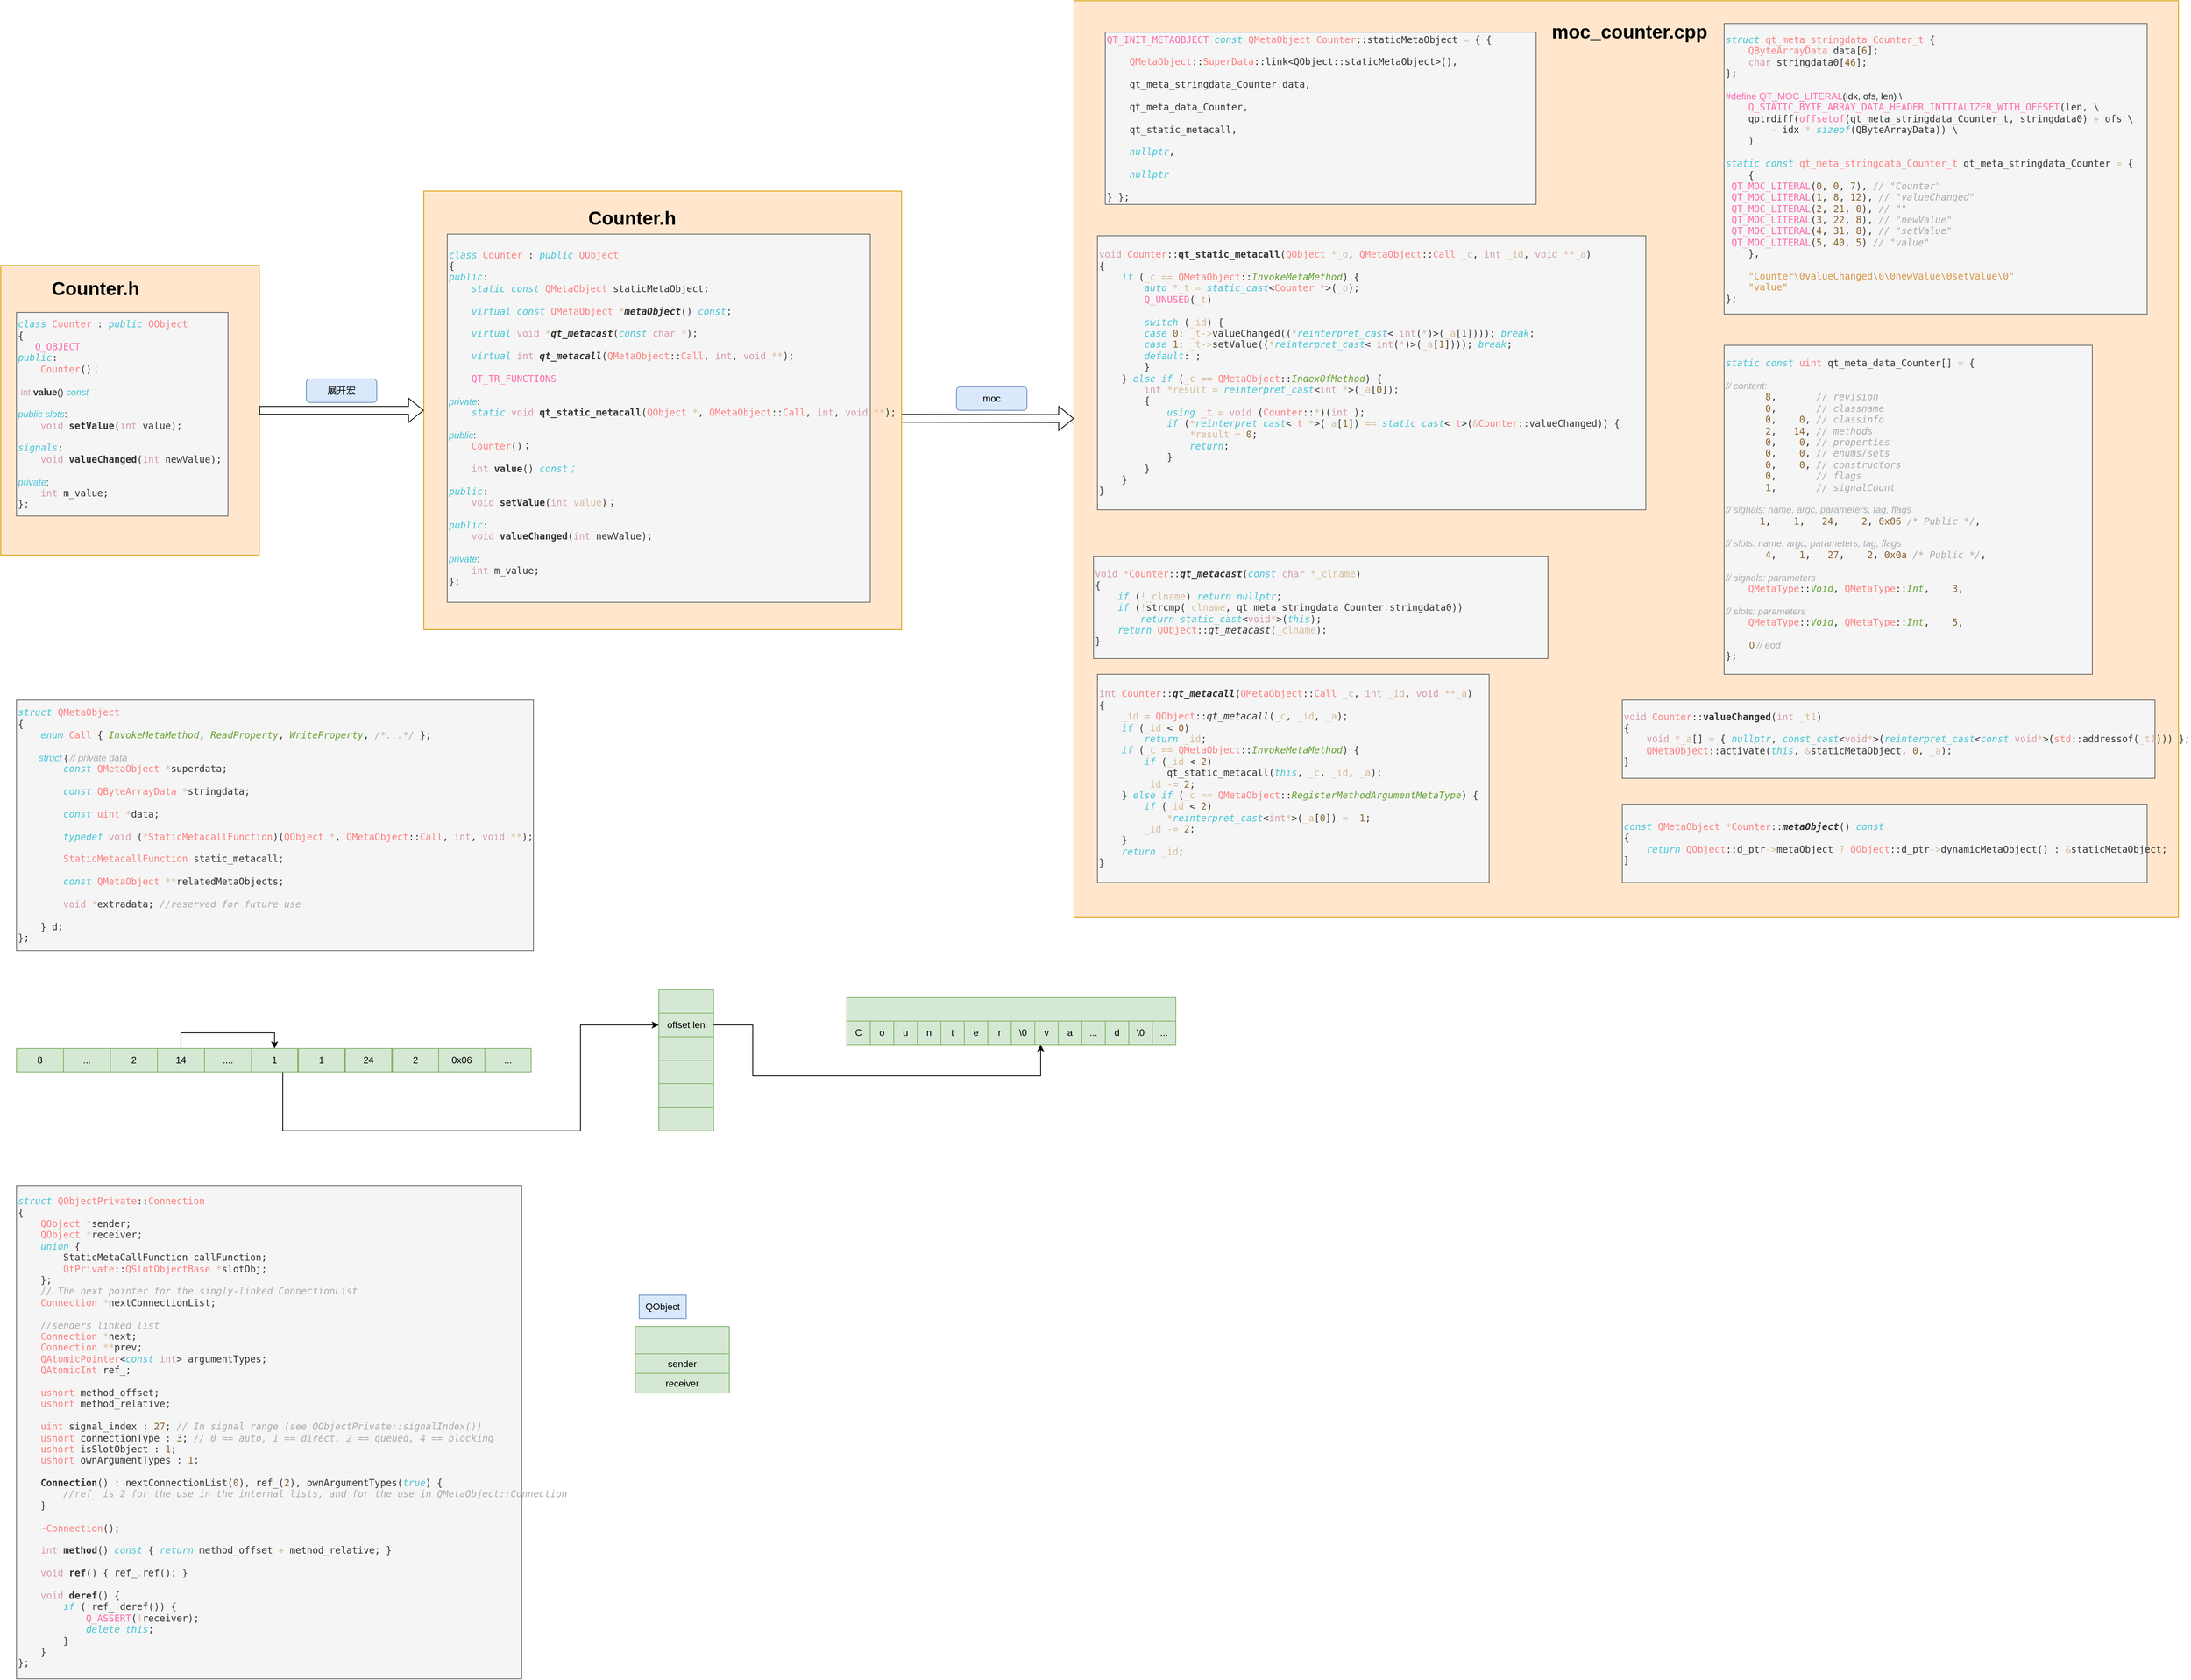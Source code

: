 <mxfile version="16.1.0" type="github">
  <diagram id="pQsoJfz3YJzrk_rftE3r" name="Page-1">
    <mxGraphModel dx="1038" dy="2885" grid="1" gridSize="10" guides="1" tooltips="1" connect="1" arrows="1" fold="1" page="1" pageScale="1" pageWidth="827" pageHeight="1169" math="0" shadow="0">
      <root>
        <mxCell id="0" />
        <mxCell id="1" parent="0" />
        <mxCell id="SQ4FsBicLCbHLQmC9l4r-21" style="rounded=0;orthogonalLoop=1;jettySize=auto;html=1;exitX=1;exitY=0.5;exitDx=0;exitDy=0;shape=flexArrow;entryX=0;entryY=0.456;entryDx=0;entryDy=0;entryPerimeter=0;" parent="1" source="SQ4FsBicLCbHLQmC9l4r-7" target="SQ4FsBicLCbHLQmC9l4r-19" edge="1">
          <mxGeometry relative="1" as="geometry">
            <mxPoint x="1310" y="-1330" as="targetPoint" />
          </mxGeometry>
        </mxCell>
        <mxCell id="SQ4FsBicLCbHLQmC9l4r-23" value="" style="group" parent="1" vertex="1" connectable="0">
          <mxGeometry x="1400" y="-1753" width="1410" height="1170" as="geometry" />
        </mxCell>
        <mxCell id="SQ4FsBicLCbHLQmC9l4r-25" value="" style="group" parent="SQ4FsBicLCbHLQmC9l4r-23" vertex="1" connectable="0">
          <mxGeometry y="-110" width="1410" height="1170" as="geometry" />
        </mxCell>
        <mxCell id="SQ4FsBicLCbHLQmC9l4r-19" value="" style="rounded=0;whiteSpace=wrap;html=1;fillColor=#ffe6cc;strokeColor=#d79b00;" parent="SQ4FsBicLCbHLQmC9l4r-25" vertex="1">
          <mxGeometry width="1410" height="1170" as="geometry" />
        </mxCell>
        <mxCell id="SQ4FsBicLCbHLQmC9l4r-11" value="&lt;pre style=&quot;margin-top: 0px ; margin-bottom: 0px&quot;&gt;&lt;span style=&quot;color: #ff6aad&quot;&gt;QT_INIT_METAOBJECT&lt;/span&gt;&lt;span style=&quot;color: #bec0c2&quot;&gt; &lt;/span&gt;&lt;span style=&quot;font-style: italic ; color: #45c6d6&quot;&gt;const&lt;/span&gt;&lt;span style=&quot;color: #bec0c2&quot;&gt; &lt;/span&gt;&lt;span style=&quot;color: #ff8080&quot;&gt;QMetaObject&lt;/span&gt;&lt;span style=&quot;color: #bec0c2&quot;&gt; &lt;/span&gt;&lt;span style=&quot;color: #ff8080&quot;&gt;Counter&lt;/span&gt;::staticMetaObject&lt;span style=&quot;color: #bec0c2&quot;&gt; &lt;/span&gt;&lt;span style=&quot;color: #d6bb9a&quot;&gt;=&lt;/span&gt;&lt;span style=&quot;color: #bec0c2&quot;&gt; &lt;/span&gt;{&lt;span style=&quot;color: #bec0c2&quot;&gt; &lt;/span&gt;{&lt;/pre&gt;&lt;br&gt;&lt;pre style=&quot;margin-top: 0px ; margin-bottom: 0px&quot;&gt;&lt;span style=&quot;color: #bec0c2&quot;&gt;    &lt;/span&gt;&lt;span style=&quot;color: #ff8080&quot;&gt;QMetaObject&lt;/span&gt;::&lt;span style=&quot;color: #ff8080&quot;&gt;SuperData&lt;/span&gt;::link&amp;lt;QObject::staticMetaObject&amp;gt;(),&lt;/pre&gt;&lt;br&gt;&lt;pre style=&quot;margin-top: 0px ; margin-bottom: 0px&quot;&gt;&lt;span style=&quot;color: #bec0c2&quot;&gt;    &lt;/span&gt;qt_meta_stringdata_Counter&lt;span style=&quot;color: #d6bb9a&quot;&gt;.&lt;/span&gt;data,&lt;/pre&gt;&lt;br&gt;&lt;pre style=&quot;margin-top: 0px ; margin-bottom: 0px&quot;&gt;&lt;span style=&quot;color: #bec0c2&quot;&gt;    &lt;/span&gt;qt_meta_data_Counter,&lt;/pre&gt;&lt;br&gt;&lt;pre style=&quot;margin-top: 0px ; margin-bottom: 0px&quot;&gt;&lt;span style=&quot;color: #bec0c2&quot;&gt;    &lt;/span&gt;qt_static_metacall,&lt;/pre&gt;&lt;br&gt;&lt;pre style=&quot;margin-top: 0px ; margin-bottom: 0px&quot;&gt;&lt;span style=&quot;color: #bec0c2&quot;&gt;    &lt;/span&gt;&lt;span style=&quot;font-style: italic ; color: #45c6d6&quot;&gt;nullptr&lt;/span&gt;,&lt;/pre&gt;&lt;br&gt;&lt;pre style=&quot;margin-top: 0px ; margin-bottom: 0px&quot;&gt;&lt;span style=&quot;color: #bec0c2&quot;&gt;    &lt;/span&gt;&lt;span style=&quot;font-style: italic ; color: #45c6d6&quot;&gt;nullptr&lt;/span&gt;&lt;/pre&gt;&lt;br&gt;&lt;pre style=&quot;margin-top: 0px ; margin-bottom: 0px&quot;&gt;}&lt;span style=&quot;color: #bec0c2&quot;&gt; &lt;/span&gt;};&lt;/pre&gt;" style="text;html=1;strokeColor=#666666;fillColor=#f5f5f5;align=left;verticalAlign=middle;whiteSpace=wrap;rounded=0;fontColor=#333333;" parent="SQ4FsBicLCbHLQmC9l4r-25" vertex="1">
          <mxGeometry x="40" y="40" width="550" height="220" as="geometry" />
        </mxCell>
        <mxCell id="SQ4FsBicLCbHLQmC9l4r-12" value="&lt;pre style=&quot;margin-top: 0px ; margin-bottom: 0px&quot;&gt;&lt;pre style=&quot;margin-top: 0px ; margin-bottom: 0px&quot;&gt;&lt;span style=&quot;font-style: italic ; color: #45c6d6&quot;&gt;struct&lt;/span&gt;&lt;span style=&quot;color: #bec0c2&quot;&gt; &lt;/span&gt;&lt;span style=&quot;color: #ff8080&quot;&gt;qt_meta_stringdata_Counter_t&lt;/span&gt;&lt;span style=&quot;color: #bec0c2&quot;&gt; &lt;/span&gt;{&lt;/pre&gt;&lt;pre style=&quot;margin-top: 0px ; margin-bottom: 0px&quot;&gt;&lt;span style=&quot;color: #bec0c2&quot;&gt;    &lt;/span&gt;&lt;span style=&quot;color: #ff8080&quot;&gt;QByteArrayData&lt;/span&gt;&lt;span style=&quot;color: #bec0c2&quot;&gt; &lt;/span&gt;data[&lt;span style=&quot;color: #8a602c&quot;&gt;6&lt;/span&gt;];&lt;/pre&gt;&lt;pre style=&quot;margin-top: 0px ; margin-bottom: 0px&quot;&gt;&lt;span style=&quot;color: #bec0c2&quot;&gt;    &lt;/span&gt;&lt;span style=&quot;color: #d69aa7&quot;&gt;char&lt;/span&gt;&lt;span style=&quot;color: #bec0c2&quot;&gt; &lt;/span&gt;stringdata0[&lt;span style=&quot;color: #8a602c&quot;&gt;46&lt;/span&gt;];&lt;/pre&gt;&lt;pre style=&quot;margin-top: 0px ; margin-bottom: 0px&quot;&gt;};&lt;/pre&gt;&lt;pre style=&quot;margin-top: 0px ; margin-bottom: 0px&quot;&gt;&lt;br&gt;&lt;/pre&gt;&lt;pre style=&quot;margin-top: 0px ; margin-bottom: 0px&quot;&gt;&lt;span style=&quot;font-family: &amp;#34;helvetica&amp;#34; ; white-space: normal ; color: rgb(255 , 106 , 173)&quot;&gt;#define&lt;/span&gt;&lt;span style=&quot;font-family: &amp;#34;helvetica&amp;#34; ; white-space: normal ; color: rgb(190 , 192 , 194)&quot;&gt; &lt;/span&gt;&lt;span style=&quot;font-family: &amp;#34;helvetica&amp;#34; ; white-space: normal ; color: rgb(255 , 106 , 173)&quot;&gt;QT_MOC_LITERAL&lt;/span&gt;&lt;span style=&quot;font-family: &amp;#34;helvetica&amp;#34; ; white-space: normal&quot;&gt;(idx,&lt;/span&gt;&lt;span style=&quot;font-family: &amp;#34;helvetica&amp;#34; ; white-space: normal ; color: rgb(190 , 192 , 194)&quot;&gt; &lt;/span&gt;&lt;span style=&quot;font-family: &amp;#34;helvetica&amp;#34; ; white-space: normal&quot;&gt;ofs,&lt;/span&gt;&lt;span style=&quot;font-family: &amp;#34;helvetica&amp;#34; ; white-space: normal ; color: rgb(190 , 192 , 194)&quot;&gt; &lt;/span&gt;&lt;span style=&quot;font-family: &amp;#34;helvetica&amp;#34; ; white-space: normal&quot;&gt;len)&lt;/span&gt;&lt;span style=&quot;font-family: &amp;#34;helvetica&amp;#34; ; white-space: normal ; color: rgb(190 , 192 , 194)&quot;&gt; &lt;/span&gt;&lt;span style=&quot;font-family: &amp;#34;helvetica&amp;#34; ; white-space: normal&quot;&gt;\&lt;/span&gt;&lt;br&gt;&lt;/pre&gt;&lt;pre style=&quot;margin-top: 0px ; margin-bottom: 0px&quot;&gt;&lt;pre style=&quot;margin-top: 0px ; margin-bottom: 0px&quot;&gt;&lt;span style=&quot;color: #bec0c2&quot;&gt;    &lt;/span&gt;&lt;span style=&quot;color: #ff6aad&quot;&gt;Q_STATIC_BYTE_ARRAY_DATA_HEADER_INITIALIZER_WITH_OFFSET&lt;/span&gt;(len,&lt;span style=&quot;color: #bec0c2&quot;&gt; &lt;/span&gt;\&lt;/pre&gt;&lt;pre style=&quot;margin-top: 0px ; margin-bottom: 0px&quot;&gt;&lt;span style=&quot;color: #bec0c2&quot;&gt;    &lt;/span&gt;qptrdiff(&lt;span style=&quot;color: #ff6aad&quot;&gt;offsetof&lt;/span&gt;(qt_meta_stringdata_Counter_t,&lt;span style=&quot;color: #bec0c2&quot;&gt; &lt;/span&gt;stringdata0)&lt;span style=&quot;color: #bec0c2&quot;&gt; &lt;/span&gt;&lt;span style=&quot;color: #d6bb9a&quot;&gt;+&lt;/span&gt;&lt;span style=&quot;color: #bec0c2&quot;&gt; &lt;/span&gt;ofs&lt;span style=&quot;color: #bec0c2&quot;&gt; &lt;/span&gt;\&lt;/pre&gt;&lt;pre style=&quot;margin-top: 0px ; margin-bottom: 0px&quot;&gt;&lt;span style=&quot;color: #bec0c2&quot;&gt;        &lt;/span&gt;&lt;span style=&quot;color: #d6bb9a&quot;&gt;-&lt;/span&gt;&lt;span style=&quot;color: #bec0c2&quot;&gt; &lt;/span&gt;idx&lt;span style=&quot;color: #bec0c2&quot;&gt; &lt;/span&gt;&lt;span style=&quot;color: #d6bb9a&quot;&gt;*&lt;/span&gt;&lt;span style=&quot;color: #bec0c2&quot;&gt; &lt;/span&gt;&lt;span style=&quot;font-style: italic ; color: #45c6d6&quot;&gt;sizeof&lt;/span&gt;(QByteArrayData))&lt;span style=&quot;color: #bec0c2&quot;&gt; &lt;/span&gt;\&lt;/pre&gt;&lt;pre style=&quot;margin-top: 0px ; margin-bottom: 0px&quot;&gt;&lt;span style=&quot;color: #bec0c2&quot;&gt;    &lt;/span&gt;)&lt;/pre&gt;&lt;/pre&gt;&lt;/pre&gt;&lt;pre style=&quot;margin-top: 0px ; margin-bottom: 0px&quot;&gt;&lt;span style=&quot;font-style: italic ; color: #45c6d6&quot;&gt;&lt;br&gt;&lt;/span&gt;&lt;/pre&gt;&lt;pre style=&quot;margin-top: 0px ; margin-bottom: 0px&quot;&gt;&lt;span style=&quot;font-style: italic ; color: #45c6d6&quot;&gt;static&lt;/span&gt;&lt;span style=&quot;color: #bec0c2&quot;&gt; &lt;/span&gt;&lt;span style=&quot;font-style: italic ; color: #45c6d6&quot;&gt;const&lt;/span&gt;&lt;span style=&quot;color: #bec0c2&quot;&gt; &lt;/span&gt;&lt;span style=&quot;color: #ff8080&quot;&gt;qt_meta_stringdata_Counter_t&lt;/span&gt;&lt;span style=&quot;color: #bec0c2&quot;&gt; &lt;/span&gt;qt_meta_stringdata_Counter&lt;span style=&quot;color: #bec0c2&quot;&gt; &lt;/span&gt;&lt;span style=&quot;color: #d6bb9a&quot;&gt;=&lt;/span&gt;&lt;span style=&quot;color: #bec0c2&quot;&gt; &lt;/span&gt;{&lt;/pre&gt;&lt;pre style=&quot;margin-top: 0px ; margin-bottom: 0px&quot;&gt;    {&lt;/pre&gt;&lt;pre style=&quot;margin-top: 0px ; margin-bottom: 0px&quot;&gt;&lt;span style=&quot;color: #ff6aad&quot;&gt;&lt;span&gt; &lt;/span&gt;QT_MOC_LITERAL&lt;/span&gt;(&lt;span style=&quot;color: #8a602c&quot;&gt;0&lt;/span&gt;,&lt;span style=&quot;color: #bec0c2&quot;&gt; &lt;/span&gt;&lt;span style=&quot;color: #8a602c&quot;&gt;0&lt;/span&gt;,&lt;span style=&quot;color: #bec0c2&quot;&gt; &lt;/span&gt;&lt;span style=&quot;color: #8a602c&quot;&gt;7&lt;/span&gt;),&lt;span style=&quot;color: #bec0c2&quot;&gt; &lt;/span&gt;&lt;span style=&quot;font-style: italic ; color: #a8abb0&quot;&gt;//&lt;/span&gt;&lt;span style=&quot;color: #bec0c2&quot;&gt; &lt;/span&gt;&lt;span style=&quot;font-style: italic ; color: #a8abb0&quot;&gt;&quot;Counter&quot;&lt;/span&gt;&lt;/pre&gt;&lt;pre style=&quot;margin-top: 0px ; margin-bottom: 0px&quot;&gt;&lt;span style=&quot;color: #ff6aad&quot;&gt;&lt;span&gt; &lt;/span&gt;QT_MOC_LITERAL&lt;/span&gt;(&lt;span style=&quot;color: #8a602c&quot;&gt;1&lt;/span&gt;,&lt;span style=&quot;color: #bec0c2&quot;&gt; &lt;/span&gt;&lt;span style=&quot;color: #8a602c&quot;&gt;8&lt;/span&gt;,&lt;span style=&quot;color: #bec0c2&quot;&gt; &lt;/span&gt;&lt;span style=&quot;color: #8a602c&quot;&gt;12&lt;/span&gt;),&lt;span style=&quot;color: #bec0c2&quot;&gt; &lt;/span&gt;&lt;span style=&quot;font-style: italic ; color: #a8abb0&quot;&gt;//&lt;/span&gt;&lt;span style=&quot;color: #bec0c2&quot;&gt; &lt;/span&gt;&lt;span style=&quot;font-style: italic ; color: #a8abb0&quot;&gt;&quot;valueChanged&quot;&lt;/span&gt;&lt;/pre&gt;&lt;pre style=&quot;margin-top: 0px ; margin-bottom: 0px&quot;&gt;&lt;span style=&quot;color: #ff6aad&quot;&gt;&lt;span&gt; &lt;/span&gt;QT_MOC_LITERAL&lt;/span&gt;(&lt;span style=&quot;color: #8a602c&quot;&gt;2&lt;/span&gt;,&lt;span style=&quot;color: #bec0c2&quot;&gt; &lt;/span&gt;&lt;span style=&quot;color: #8a602c&quot;&gt;21&lt;/span&gt;,&lt;span style=&quot;color: #bec0c2&quot;&gt; &lt;/span&gt;&lt;span style=&quot;color: #8a602c&quot;&gt;0&lt;/span&gt;),&lt;span style=&quot;color: #bec0c2&quot;&gt; &lt;/span&gt;&lt;span style=&quot;font-style: italic ; color: #a8abb0&quot;&gt;//&lt;/span&gt;&lt;span style=&quot;color: #bec0c2&quot;&gt; &lt;/span&gt;&lt;span style=&quot;font-style: italic ; color: #a8abb0&quot;&gt;&quot;&quot;&lt;/span&gt;&lt;/pre&gt;&lt;pre style=&quot;margin-top: 0px ; margin-bottom: 0px&quot;&gt;&lt;span style=&quot;color: #ff6aad&quot;&gt;&lt;span&gt; &lt;/span&gt;QT_MOC_LITERAL&lt;/span&gt;(&lt;span style=&quot;color: #8a602c&quot;&gt;3&lt;/span&gt;,&lt;span style=&quot;color: #bec0c2&quot;&gt; &lt;/span&gt;&lt;span style=&quot;color: #8a602c&quot;&gt;22&lt;/span&gt;,&lt;span style=&quot;color: #bec0c2&quot;&gt; &lt;/span&gt;&lt;span style=&quot;color: #8a602c&quot;&gt;8&lt;/span&gt;),&lt;span style=&quot;color: #bec0c2&quot;&gt; &lt;/span&gt;&lt;span style=&quot;font-style: italic ; color: #a8abb0&quot;&gt;//&lt;/span&gt;&lt;span style=&quot;color: #bec0c2&quot;&gt; &lt;/span&gt;&lt;span style=&quot;font-style: italic ; color: #a8abb0&quot;&gt;&quot;newValue&quot;&lt;/span&gt;&lt;/pre&gt;&lt;pre style=&quot;margin-top: 0px ; margin-bottom: 0px&quot;&gt;&lt;span style=&quot;color: #ff6aad&quot;&gt;&lt;span&gt; &lt;/span&gt;QT_MOC_LITERAL&lt;/span&gt;(&lt;span style=&quot;color: #8a602c&quot;&gt;4&lt;/span&gt;,&lt;span style=&quot;color: #bec0c2&quot;&gt; &lt;/span&gt;&lt;span style=&quot;color: #8a602c&quot;&gt;31&lt;/span&gt;,&lt;span style=&quot;color: #bec0c2&quot;&gt; &lt;/span&gt;&lt;span style=&quot;color: #8a602c&quot;&gt;8&lt;/span&gt;),&lt;span style=&quot;color: #bec0c2&quot;&gt; &lt;/span&gt;&lt;span style=&quot;font-style: italic ; color: #a8abb0&quot;&gt;//&lt;/span&gt;&lt;span style=&quot;color: #bec0c2&quot;&gt; &lt;/span&gt;&lt;span style=&quot;font-style: italic ; color: #a8abb0&quot;&gt;&quot;setValue&quot;&lt;/span&gt;&lt;/pre&gt;&lt;pre style=&quot;margin-top: 0px ; margin-bottom: 0px&quot;&gt;&lt;span style=&quot;color: #ff6aad&quot;&gt;&lt;span&gt; &lt;/span&gt;QT_MOC_LITERAL&lt;/span&gt;(&lt;span style=&quot;color: #8a602c&quot;&gt;5&lt;/span&gt;,&lt;span style=&quot;color: #bec0c2&quot;&gt; &lt;/span&gt;&lt;span style=&quot;color: #8a602c&quot;&gt;40&lt;/span&gt;,&lt;span style=&quot;color: #bec0c2&quot;&gt; &lt;/span&gt;&lt;span style=&quot;color: #8a602c&quot;&gt;5&lt;/span&gt;)&lt;span style=&quot;color: #bec0c2&quot;&gt; &lt;/span&gt;&lt;span style=&quot;font-style: italic ; color: #a8abb0&quot;&gt;//&lt;/span&gt;&lt;span style=&quot;color: #bec0c2&quot;&gt; &lt;/span&gt;&lt;span style=&quot;font-style: italic ; color: #a8abb0&quot;&gt;&quot;value&quot;&lt;/span&gt;&lt;/pre&gt;&lt;pre style=&quot;margin-top: 0px ; margin-bottom: 0px&quot;&gt;    },&lt;/pre&gt;&lt;br&gt;&lt;pre style=&quot;margin-top: 0px ; margin-bottom: 0px&quot;&gt;&lt;span style=&quot;color: #bec0c2&quot;&gt;    &lt;/span&gt;&lt;span style=&quot;color: #d69545&quot;&gt;&quot;Counter\0valueChanged\0\0newValue\0setValue\0&quot;&lt;/span&gt;&lt;/pre&gt;&lt;pre style=&quot;margin-top: 0px ; margin-bottom: 0px&quot;&gt;&lt;span style=&quot;color: #bec0c2&quot;&gt;    &lt;/span&gt;&lt;span style=&quot;color: #d69545&quot;&gt;&quot;value&quot;&lt;/span&gt;&lt;/pre&gt;&lt;pre style=&quot;margin-top: 0px ; margin-bottom: 0px&quot;&gt;};&lt;/pre&gt;" style="text;html=1;strokeColor=#666666;fillColor=#f5f5f5;align=left;verticalAlign=middle;whiteSpace=wrap;rounded=0;fontColor=#333333;" parent="SQ4FsBicLCbHLQmC9l4r-25" vertex="1">
          <mxGeometry x="830" y="29" width="540" height="371" as="geometry" />
        </mxCell>
        <mxCell id="SQ4FsBicLCbHLQmC9l4r-13" value="&lt;pre style=&quot;margin-top: 0px ; margin-bottom: 0px&quot;&gt;&lt;span style=&quot;font-style: italic ; color: #45c6d6&quot;&gt;static&lt;/span&gt;&lt;span style=&quot;color: #bec0c2&quot;&gt; &lt;/span&gt;&lt;span style=&quot;font-style: italic ; color: #45c6d6&quot;&gt;const&lt;/span&gt;&lt;span style=&quot;color: #bec0c2&quot;&gt; &lt;/span&gt;&lt;span style=&quot;color: #ff8080&quot;&gt;uint&lt;/span&gt;&lt;span style=&quot;color: #bec0c2&quot;&gt; &lt;/span&gt;qt_meta_data_Counter[]&lt;span style=&quot;color: #bec0c2&quot;&gt; &lt;/span&gt;&lt;span style=&quot;color: #d6bb9a&quot;&gt;=&lt;/span&gt;&lt;span style=&quot;color: #bec0c2&quot;&gt; &lt;/span&gt;{&lt;/pre&gt;&lt;pre style=&quot;margin-top: 0px ; margin-bottom: 0px&quot;&gt;&lt;span style=&quot;font-family: &amp;#34;helvetica&amp;#34; ; white-space: normal ; font-style: italic ; color: rgb(168 , 171 , 176)&quot;&gt;&lt;br&gt;&lt;/span&gt;&lt;/pre&gt;&lt;pre style=&quot;margin-top: 0px ; margin-bottom: 0px&quot;&gt;&lt;span style=&quot;font-family: &amp;#34;helvetica&amp;#34; ; white-space: normal ; font-style: italic ; color: rgb(168 , 171 , 176)&quot;&gt;//&lt;/span&gt;&lt;span style=&quot;font-family: &amp;#34;helvetica&amp;#34; ; white-space: normal ; color: rgb(190 , 192 , 194)&quot;&gt; &lt;/span&gt;&lt;span style=&quot;font-family: &amp;#34;helvetica&amp;#34; ; white-space: normal ; font-style: italic ; color: rgb(168 , 171 , 176)&quot;&gt;content:&lt;/span&gt;&lt;/pre&gt;&lt;pre style=&quot;margin-top: 0px ; margin-bottom: 0px&quot;&gt;&lt;span style=&quot;color: #bec0c2&quot;&gt;       &lt;/span&gt;&lt;span style=&quot;color: #8a602c&quot;&gt;8&lt;/span&gt;,&lt;span style=&quot;color: #bec0c2&quot;&gt;       &lt;/span&gt;&lt;span style=&quot;font-style: italic ; color: #a8abb0&quot;&gt;//&lt;/span&gt;&lt;span style=&quot;color: #bec0c2&quot;&gt; &lt;/span&gt;&lt;span style=&quot;font-style: italic ; color: #a8abb0&quot;&gt;revision&lt;/span&gt;&lt;/pre&gt;&lt;pre style=&quot;margin-top: 0px ; margin-bottom: 0px&quot;&gt;&lt;span style=&quot;color: #bec0c2&quot;&gt;       &lt;/span&gt;&lt;span style=&quot;color: #8a602c&quot;&gt;0&lt;/span&gt;,&lt;span style=&quot;color: #bec0c2&quot;&gt;       &lt;/span&gt;&lt;span style=&quot;font-style: italic ; color: #a8abb0&quot;&gt;//&lt;/span&gt;&lt;span style=&quot;color: #bec0c2&quot;&gt; &lt;/span&gt;&lt;span style=&quot;font-style: italic ; color: #a8abb0&quot;&gt;classname&lt;/span&gt;&lt;/pre&gt;&lt;pre style=&quot;margin-top: 0px ; margin-bottom: 0px&quot;&gt;&lt;span style=&quot;color: #bec0c2&quot;&gt;       &lt;/span&gt;&lt;span style=&quot;color: #8a602c&quot;&gt;0&lt;/span&gt;,&lt;span style=&quot;color: #bec0c2&quot;&gt;    &lt;/span&gt;&lt;span style=&quot;color: #8a602c&quot;&gt;0&lt;/span&gt;,&lt;span style=&quot;color: #bec0c2&quot;&gt; &lt;/span&gt;&lt;span style=&quot;font-style: italic ; color: #a8abb0&quot;&gt;//&lt;/span&gt;&lt;span style=&quot;color: #bec0c2&quot;&gt; &lt;/span&gt;&lt;span style=&quot;font-style: italic ; color: #a8abb0&quot;&gt;classinfo&lt;/span&gt;&lt;/pre&gt;&lt;pre style=&quot;margin-top: 0px ; margin-bottom: 0px&quot;&gt;&lt;span style=&quot;color: #bec0c2&quot;&gt;       &lt;/span&gt;&lt;span style=&quot;color: #8a602c&quot;&gt;2&lt;/span&gt;,&lt;span style=&quot;color: #bec0c2&quot;&gt;   &lt;/span&gt;&lt;span style=&quot;color: #8a602c&quot;&gt;14&lt;/span&gt;,&lt;span style=&quot;color: #bec0c2&quot;&gt; &lt;/span&gt;&lt;span style=&quot;font-style: italic ; color: #a8abb0&quot;&gt;//&lt;/span&gt;&lt;span style=&quot;color: #bec0c2&quot;&gt; &lt;/span&gt;&lt;span style=&quot;font-style: italic ; color: #a8abb0&quot;&gt;methods&lt;/span&gt;&lt;/pre&gt;&lt;pre style=&quot;margin-top: 0px ; margin-bottom: 0px&quot;&gt;&lt;span style=&quot;color: #bec0c2&quot;&gt;       &lt;/span&gt;&lt;span style=&quot;color: #8a602c&quot;&gt;0&lt;/span&gt;,&lt;span style=&quot;color: #bec0c2&quot;&gt;    &lt;/span&gt;&lt;span style=&quot;color: #8a602c&quot;&gt;0&lt;/span&gt;,&lt;span style=&quot;color: #bec0c2&quot;&gt; &lt;/span&gt;&lt;span style=&quot;font-style: italic ; color: #a8abb0&quot;&gt;//&lt;/span&gt;&lt;span style=&quot;color: #bec0c2&quot;&gt; &lt;/span&gt;&lt;span style=&quot;font-style: italic ; color: #a8abb0&quot;&gt;properties&lt;/span&gt;&lt;/pre&gt;&lt;pre style=&quot;margin-top: 0px ; margin-bottom: 0px&quot;&gt;&lt;span style=&quot;color: #bec0c2&quot;&gt;       &lt;/span&gt;&lt;span style=&quot;color: #8a602c&quot;&gt;0&lt;/span&gt;,&lt;span style=&quot;color: #bec0c2&quot;&gt;    &lt;/span&gt;&lt;span style=&quot;color: #8a602c&quot;&gt;0&lt;/span&gt;,&lt;span style=&quot;color: #bec0c2&quot;&gt; &lt;/span&gt;&lt;span style=&quot;font-style: italic ; color: #a8abb0&quot;&gt;//&lt;/span&gt;&lt;span style=&quot;color: #bec0c2&quot;&gt; &lt;/span&gt;&lt;span style=&quot;font-style: italic ; color: #a8abb0&quot;&gt;enums/sets&lt;/span&gt;&lt;/pre&gt;&lt;pre style=&quot;margin-top: 0px ; margin-bottom: 0px&quot;&gt;&lt;span style=&quot;color: #bec0c2&quot;&gt;       &lt;/span&gt;&lt;span style=&quot;color: #8a602c&quot;&gt;0&lt;/span&gt;,&lt;span style=&quot;color: #bec0c2&quot;&gt;    &lt;/span&gt;&lt;span style=&quot;color: #8a602c&quot;&gt;0&lt;/span&gt;,&lt;span style=&quot;color: #bec0c2&quot;&gt; &lt;/span&gt;&lt;span style=&quot;font-style: italic ; color: #a8abb0&quot;&gt;//&lt;/span&gt;&lt;span style=&quot;color: #bec0c2&quot;&gt; &lt;/span&gt;&lt;span style=&quot;font-style: italic ; color: #a8abb0&quot;&gt;constructors&lt;/span&gt;&lt;/pre&gt;&lt;pre style=&quot;margin-top: 0px ; margin-bottom: 0px&quot;&gt;&lt;span style=&quot;color: #bec0c2&quot;&gt;       &lt;/span&gt;&lt;span style=&quot;color: #8a602c&quot;&gt;0&lt;/span&gt;,&lt;span style=&quot;color: #bec0c2&quot;&gt;       &lt;/span&gt;&lt;span style=&quot;font-style: italic ; color: #a8abb0&quot;&gt;//&lt;/span&gt;&lt;span style=&quot;color: #bec0c2&quot;&gt; &lt;/span&gt;&lt;span style=&quot;font-style: italic ; color: #a8abb0&quot;&gt;flags&lt;/span&gt;&lt;/pre&gt;&lt;pre style=&quot;margin-top: 0px ; margin-bottom: 0px&quot;&gt;&lt;span style=&quot;color: #bec0c2&quot;&gt;       &lt;/span&gt;&lt;span style=&quot;color: #8a602c&quot;&gt;1&lt;/span&gt;,&lt;span style=&quot;color: #bec0c2&quot;&gt;       &lt;/span&gt;&lt;span style=&quot;font-style: italic ; color: #a8abb0&quot;&gt;//&lt;/span&gt;&lt;span style=&quot;color: #bec0c2&quot;&gt; &lt;/span&gt;&lt;span style=&quot;font-style: italic ; color: #a8abb0&quot;&gt;signalCount&lt;/span&gt;&lt;/pre&gt;&lt;br&gt;&lt;pre style=&quot;margin-top: 0px ; margin-bottom: 0px&quot;&gt;&lt;span style=&quot;font-family: &amp;#34;helvetica&amp;#34; ; white-space: normal ; font-style: italic ; color: rgb(168 , 171 , 176)&quot;&gt;//&lt;/span&gt;&lt;span style=&quot;font-family: &amp;#34;helvetica&amp;#34; ; white-space: normal ; color: rgb(190 , 192 , 194)&quot;&gt; &lt;/span&gt;&lt;span style=&quot;font-family: &amp;#34;helvetica&amp;#34; ; white-space: normal ; font-style: italic ; color: rgb(168 , 171 , 176)&quot;&gt;signals:&lt;/span&gt;&lt;span style=&quot;font-family: &amp;#34;helvetica&amp;#34; ; white-space: normal ; color: rgb(190 , 192 , 194)&quot;&gt; &lt;/span&gt;&lt;span style=&quot;font-family: &amp;#34;helvetica&amp;#34; ; white-space: normal ; font-style: italic ; color: rgb(168 , 171 , 176)&quot;&gt;name,&lt;/span&gt;&lt;span style=&quot;font-family: &amp;#34;helvetica&amp;#34; ; white-space: normal ; color: rgb(190 , 192 , 194)&quot;&gt; &lt;/span&gt;&lt;span style=&quot;font-family: &amp;#34;helvetica&amp;#34; ; white-space: normal ; font-style: italic ; color: rgb(168 , 171 , 176)&quot;&gt;argc,&lt;/span&gt;&lt;span style=&quot;font-family: &amp;#34;helvetica&amp;#34; ; white-space: normal ; color: rgb(190 , 192 , 194)&quot;&gt; &lt;/span&gt;&lt;span style=&quot;font-family: &amp;#34;helvetica&amp;#34; ; white-space: normal ; font-style: italic ; color: rgb(168 , 171 , 176)&quot;&gt;parameters,&lt;/span&gt;&lt;span style=&quot;font-family: &amp;#34;helvetica&amp;#34; ; white-space: normal ; color: rgb(190 , 192 , 194)&quot;&gt; &lt;/span&gt;&lt;span style=&quot;font-family: &amp;#34;helvetica&amp;#34; ; white-space: normal ; font-style: italic ; color: rgb(168 , 171 , 176)&quot;&gt;tag,&lt;/span&gt;&lt;span style=&quot;font-family: &amp;#34;helvetica&amp;#34; ; white-space: normal ; color: rgb(190 , 192 , 194)&quot;&gt; &lt;/span&gt;&lt;span style=&quot;font-family: &amp;#34;helvetica&amp;#34; ; white-space: normal ; font-style: italic ; color: rgb(168 , 171 , 176)&quot;&gt;flags&lt;/span&gt;&lt;br&gt;&lt;/pre&gt;&lt;pre style=&quot;margin-top: 0px ; margin-bottom: 0px&quot;&gt;&lt;span style=&quot;color: #bec0c2&quot;&gt;      &lt;/span&gt;&lt;span style=&quot;color: #8a602c&quot;&gt;1&lt;/span&gt;,&lt;span style=&quot;color: #bec0c2&quot;&gt;    &lt;/span&gt;&lt;span style=&quot;color: #8a602c&quot;&gt;1&lt;/span&gt;,&lt;span style=&quot;color: #bec0c2&quot;&gt;   &lt;/span&gt;&lt;span style=&quot;color: #8a602c&quot;&gt;24&lt;/span&gt;,&lt;span style=&quot;color: #bec0c2&quot;&gt;    &lt;/span&gt;&lt;span style=&quot;color: #8a602c&quot;&gt;2&lt;/span&gt;,&lt;span style=&quot;color: #bec0c2&quot;&gt; &lt;/span&gt;&lt;span style=&quot;color: #8a602c&quot;&gt;0x06&lt;/span&gt;&lt;span style=&quot;color: #bec0c2&quot;&gt; &lt;/span&gt;&lt;span style=&quot;font-style: italic ; color: #a8abb0&quot;&gt;/*&lt;/span&gt;&lt;span style=&quot;color: #bec0c2&quot;&gt; &lt;/span&gt;&lt;span style=&quot;font-style: italic ; color: #a8abb0&quot;&gt;Public&lt;/span&gt;&lt;span style=&quot;color: #bec0c2&quot;&gt; &lt;/span&gt;&lt;span style=&quot;font-style: italic ; color: #a8abb0&quot;&gt;*/&lt;/span&gt;,&lt;/pre&gt;&lt;br&gt;&lt;pre style=&quot;margin-top: 0px ; margin-bottom: 0px&quot;&gt;&lt;span style=&quot;font-family: &amp;#34;helvetica&amp;#34; ; white-space: normal ; color: rgb(190 , 192 , 194)&quot;&gt; &lt;/span&gt;&lt;span style=&quot;font-family: &amp;#34;helvetica&amp;#34; ; white-space: normal ; font-style: italic ; color: rgb(168 , 171 , 176)&quot;&gt;//&lt;/span&gt;&lt;span style=&quot;font-family: &amp;#34;helvetica&amp;#34; ; white-space: normal ; color: rgb(190 , 192 , 194)&quot;&gt; &lt;/span&gt;&lt;span style=&quot;font-family: &amp;#34;helvetica&amp;#34; ; white-space: normal ; font-style: italic ; color: rgb(168 , 171 , 176)&quot;&gt;slots:&lt;/span&gt;&lt;span style=&quot;font-family: &amp;#34;helvetica&amp;#34; ; white-space: normal ; color: rgb(190 , 192 , 194)&quot;&gt; &lt;/span&gt;&lt;span style=&quot;font-family: &amp;#34;helvetica&amp;#34; ; white-space: normal ; font-style: italic ; color: rgb(168 , 171 , 176)&quot;&gt;name,&lt;/span&gt;&lt;span style=&quot;font-family: &amp;#34;helvetica&amp;#34; ; white-space: normal ; color: rgb(190 , 192 , 194)&quot;&gt; &lt;/span&gt;&lt;span style=&quot;font-family: &amp;#34;helvetica&amp;#34; ; white-space: normal ; font-style: italic ; color: rgb(168 , 171 , 176)&quot;&gt;argc,&lt;/span&gt;&lt;span style=&quot;font-family: &amp;#34;helvetica&amp;#34; ; white-space: normal ; color: rgb(190 , 192 , 194)&quot;&gt; &lt;/span&gt;&lt;span style=&quot;font-family: &amp;#34;helvetica&amp;#34; ; white-space: normal ; font-style: italic ; color: rgb(168 , 171 , 176)&quot;&gt;parameters,&lt;/span&gt;&lt;span style=&quot;font-family: &amp;#34;helvetica&amp;#34; ; white-space: normal ; color: rgb(190 , 192 , 194)&quot;&gt; &lt;/span&gt;&lt;span style=&quot;font-family: &amp;#34;helvetica&amp;#34; ; white-space: normal ; font-style: italic ; color: rgb(168 , 171 , 176)&quot;&gt;tag,&lt;/span&gt;&lt;span style=&quot;font-family: &amp;#34;helvetica&amp;#34; ; white-space: normal ; color: rgb(190 , 192 , 194)&quot;&gt; &lt;/span&gt;&lt;span style=&quot;font-family: &amp;#34;helvetica&amp;#34; ; white-space: normal ; font-style: italic ; color: rgb(168 , 171 , 176)&quot;&gt;flags&lt;/span&gt;&lt;br&gt;&lt;/pre&gt;&lt;pre style=&quot;margin-top: 0px ; margin-bottom: 0px&quot;&gt;&lt;span style=&quot;color: #bec0c2&quot;&gt;       &lt;/span&gt;&lt;span style=&quot;color: #8a602c&quot;&gt;4&lt;/span&gt;,&lt;span style=&quot;color: #bec0c2&quot;&gt;    &lt;/span&gt;&lt;span style=&quot;color: #8a602c&quot;&gt;1&lt;/span&gt;,&lt;span style=&quot;color: #bec0c2&quot;&gt;   &lt;/span&gt;&lt;span style=&quot;color: #8a602c&quot;&gt;27&lt;/span&gt;,&lt;span style=&quot;color: #bec0c2&quot;&gt;    &lt;/span&gt;&lt;span style=&quot;color: #8a602c&quot;&gt;2&lt;/span&gt;,&lt;span style=&quot;color: #bec0c2&quot;&gt; &lt;/span&gt;&lt;span style=&quot;color: #8a602c&quot;&gt;0x0a&lt;/span&gt;&lt;span style=&quot;color: #bec0c2&quot;&gt; &lt;/span&gt;&lt;span style=&quot;font-style: italic ; color: #a8abb0&quot;&gt;/*&lt;/span&gt;&lt;span style=&quot;color: #bec0c2&quot;&gt; &lt;/span&gt;&lt;span style=&quot;font-style: italic ; color: #a8abb0&quot;&gt;Public&lt;/span&gt;&lt;span style=&quot;color: #bec0c2&quot;&gt; &lt;/span&gt;&lt;span style=&quot;font-style: italic ; color: #a8abb0&quot;&gt;*/&lt;/span&gt;,&lt;/pre&gt;&lt;br&gt;&lt;pre style=&quot;margin-top: 0px ; margin-bottom: 0px&quot;&gt;&lt;span style=&quot;font-family: &amp;#34;helvetica&amp;#34; ; white-space: normal ; color: rgb(190 , 192 , 194)&quot;&gt; &lt;/span&gt;&lt;span style=&quot;font-family: &amp;#34;helvetica&amp;#34; ; white-space: normal ; font-style: italic ; color: rgb(168 , 171 , 176)&quot;&gt;//&lt;/span&gt;&lt;span style=&quot;font-family: &amp;#34;helvetica&amp;#34; ; white-space: normal ; color: rgb(190 , 192 , 194)&quot;&gt; &lt;/span&gt;&lt;span style=&quot;font-family: &amp;#34;helvetica&amp;#34; ; white-space: normal ; font-style: italic ; color: rgb(168 , 171 , 176)&quot;&gt;signals:&lt;/span&gt;&lt;span style=&quot;font-family: &amp;#34;helvetica&amp;#34; ; white-space: normal ; color: rgb(190 , 192 , 194)&quot;&gt; &lt;/span&gt;&lt;span style=&quot;font-family: &amp;#34;helvetica&amp;#34; ; white-space: normal ; font-style: italic ; color: rgb(168 , 171 , 176)&quot;&gt;parameters&lt;/span&gt;&lt;br&gt;&lt;/pre&gt;&lt;pre style=&quot;margin-top: 0px ; margin-bottom: 0px&quot;&gt;&lt;span style=&quot;color: #bec0c2&quot;&gt;    &lt;/span&gt;&lt;span style=&quot;color: #ff8080&quot;&gt;QMetaType&lt;/span&gt;::&lt;span style=&quot;font-style: italic ; color: #66a334&quot;&gt;Void&lt;/span&gt;,&lt;span style=&quot;color: #bec0c2&quot;&gt; &lt;/span&gt;&lt;span style=&quot;color: #ff8080&quot;&gt;QMetaType&lt;/span&gt;::&lt;span style=&quot;font-style: italic ; color: #66a334&quot;&gt;Int&lt;/span&gt;,&lt;span style=&quot;color: #bec0c2&quot;&gt;    &lt;/span&gt;&lt;span style=&quot;color: #8a602c&quot;&gt;3&lt;/span&gt;,&lt;/pre&gt;&lt;br&gt;&lt;pre style=&quot;margin-top: 0px ; margin-bottom: 0px&quot;&gt;&lt;span style=&quot;font-family: &amp;#34;helvetica&amp;#34; ; white-space: normal ; color: rgb(190 , 192 , 194)&quot;&gt; &lt;/span&gt;&lt;span style=&quot;font-family: &amp;#34;helvetica&amp;#34; ; white-space: normal ; font-style: italic ; color: rgb(168 , 171 , 176)&quot;&gt;//&lt;/span&gt;&lt;span style=&quot;font-family: &amp;#34;helvetica&amp;#34; ; white-space: normal ; color: rgb(190 , 192 , 194)&quot;&gt; &lt;/span&gt;&lt;span style=&quot;font-family: &amp;#34;helvetica&amp;#34; ; white-space: normal ; font-style: italic ; color: rgb(168 , 171 , 176)&quot;&gt;slots:&lt;/span&gt;&lt;span style=&quot;font-family: &amp;#34;helvetica&amp;#34; ; white-space: normal ; color: rgb(190 , 192 , 194)&quot;&gt; &lt;/span&gt;&lt;span style=&quot;font-family: &amp;#34;helvetica&amp;#34; ; white-space: normal ; font-style: italic ; color: rgb(168 , 171 , 176)&quot;&gt;parameters&lt;/span&gt;&lt;br&gt;&lt;/pre&gt;&lt;pre style=&quot;margin-top: 0px ; margin-bottom: 0px&quot;&gt;&lt;span style=&quot;color: #bec0c2&quot;&gt;    &lt;/span&gt;&lt;span style=&quot;color: #ff8080&quot;&gt;QMetaType&lt;/span&gt;::&lt;span style=&quot;font-style: italic ; color: #66a334&quot;&gt;Void&lt;/span&gt;,&lt;span style=&quot;color: #bec0c2&quot;&gt; &lt;/span&gt;&lt;span style=&quot;color: #ff8080&quot;&gt;QMetaType&lt;/span&gt;::&lt;span style=&quot;font-style: italic ; color: #66a334&quot;&gt;Int&lt;/span&gt;,&lt;span style=&quot;color: #bec0c2&quot;&gt;    &lt;/span&gt;&lt;span style=&quot;color: #8a602c&quot;&gt;5&lt;/span&gt;,&lt;/pre&gt;&lt;pre style=&quot;margin-top: 0px ; margin-bottom: 0px&quot;&gt;&lt;span style=&quot;font-family: &amp;#34;helvetica&amp;#34; ; white-space: normal ; color: rgb(138 , 96 , 44)&quot;&gt;&amp;nbsp; &amp;nbsp; &amp;nbsp; &amp;nbsp;&amp;nbsp;&lt;/span&gt;&lt;/pre&gt;&lt;pre style=&quot;margin-top: 0px ; margin-bottom: 0px&quot;&gt;&lt;span style=&quot;font-family: &amp;#34;helvetica&amp;#34; ; white-space: normal ; color: rgb(138 , 96 , 44)&quot;&gt;&amp;nbsp; &amp;nbsp; &amp;nbsp; &amp;nbsp; &amp;nbsp;0&lt;/span&gt;&lt;span style=&quot;font-family: &amp;#34;helvetica&amp;#34; ; white-space: normal ; color: rgb(190 , 192 , 194)&quot;&gt;        &lt;/span&gt;&lt;span style=&quot;font-family: &amp;#34;helvetica&amp;#34; ; white-space: normal ; font-style: italic ; color: rgb(168 , 171 , 176)&quot;&gt;//&lt;/span&gt;&lt;span style=&quot;font-family: &amp;#34;helvetica&amp;#34; ; white-space: normal ; color: rgb(190 , 192 , 194)&quot;&gt; &lt;/span&gt;&lt;span style=&quot;font-family: &amp;#34;helvetica&amp;#34; ; white-space: normal ; font-style: italic ; color: rgb(168 , 171 , 176)&quot;&gt;eod&lt;/span&gt;&lt;br&gt;&lt;/pre&gt;&lt;pre style=&quot;margin-top: 0px ; margin-bottom: 0px&quot;&gt;};&lt;/pre&gt;" style="text;html=1;strokeColor=#666666;fillColor=#f5f5f5;align=left;verticalAlign=middle;whiteSpace=wrap;rounded=0;fontColor=#333333;" parent="SQ4FsBicLCbHLQmC9l4r-25" vertex="1">
          <mxGeometry x="830" y="440" width="470" height="420" as="geometry" />
        </mxCell>
        <mxCell id="SQ4FsBicLCbHLQmC9l4r-14" value="&lt;pre style=&quot;margin-top: 0px ; margin-bottom: 0px&quot;&gt;&lt;span style=&quot;color: #d69aa7&quot;&gt;void&lt;/span&gt;&lt;span style=&quot;color: #bec0c2&quot;&gt; &lt;/span&gt;&lt;span style=&quot;color: #ff8080&quot;&gt;Counter&lt;/span&gt;::&lt;span style=&quot;font-weight: 600&quot;&gt;qt_static_metacall&lt;/span&gt;(&lt;span style=&quot;color: #ff8080&quot;&gt;QObject&lt;/span&gt;&lt;span style=&quot;color: #bec0c2&quot;&gt; &lt;/span&gt;&lt;span style=&quot;color: #d6bb9a&quot;&gt;*&lt;/span&gt;&lt;span style=&quot;color: #d6bb9a&quot;&gt;_o&lt;/span&gt;,&lt;span style=&quot;color: #bec0c2&quot;&gt; &lt;/span&gt;&lt;span style=&quot;color: #ff8080&quot;&gt;QMetaObject&lt;/span&gt;::&lt;span style=&quot;color: #ff8080&quot;&gt;Call&lt;/span&gt;&lt;span style=&quot;color: #bec0c2&quot;&gt; &lt;/span&gt;&lt;span style=&quot;color: #d6bb9a&quot;&gt;_c&lt;/span&gt;,&lt;span style=&quot;color: #bec0c2&quot;&gt; &lt;/span&gt;&lt;span style=&quot;color: #d69aa7&quot;&gt;int&lt;/span&gt;&lt;span style=&quot;color: #bec0c2&quot;&gt; &lt;/span&gt;&lt;span style=&quot;color: #d6bb9a&quot;&gt;_id&lt;/span&gt;,&lt;span style=&quot;color: #bec0c2&quot;&gt; &lt;/span&gt;&lt;span style=&quot;color: #d69aa7&quot;&gt;void&lt;/span&gt;&lt;span style=&quot;color: #bec0c2&quot;&gt; &lt;/span&gt;&lt;span style=&quot;color: #d6bb9a&quot;&gt;**&lt;/span&gt;&lt;span style=&quot;color: #d6bb9a&quot;&gt;_a&lt;/span&gt;)&lt;/pre&gt;&lt;pre style=&quot;margin-top: 0px ; margin-bottom: 0px&quot;&gt;{&lt;/pre&gt;&lt;pre style=&quot;margin-top: 0px ; margin-bottom: 0px&quot;&gt;&lt;span style=&quot;color: #bec0c2&quot;&gt;    &lt;/span&gt;&lt;span style=&quot;font-style: italic ; color: #45c6d6&quot;&gt;if&lt;/span&gt;&lt;span style=&quot;color: #bec0c2&quot;&gt; &lt;/span&gt;(&lt;span style=&quot;color: #d6bb9a&quot;&gt;_c&lt;/span&gt;&lt;span style=&quot;color: #bec0c2&quot;&gt; &lt;/span&gt;&lt;span style=&quot;color: #d6bb9a&quot;&gt;==&lt;/span&gt;&lt;span style=&quot;color: #bec0c2&quot;&gt; &lt;/span&gt;&lt;span style=&quot;color: #ff8080&quot;&gt;QMetaObject&lt;/span&gt;::&lt;span style=&quot;font-style: italic ; color: #66a334&quot;&gt;InvokeMetaMethod&lt;/span&gt;)&lt;span style=&quot;color: #bec0c2&quot;&gt; &lt;/span&gt;{&lt;/pre&gt;&lt;pre style=&quot;margin-top: 0px ; margin-bottom: 0px&quot;&gt;&lt;span style=&quot;color: #bec0c2&quot;&gt;        &lt;/span&gt;&lt;span style=&quot;font-style: italic ; color: #45c6d6&quot;&gt;auto&lt;/span&gt;&lt;span style=&quot;color: #bec0c2&quot;&gt; &lt;/span&gt;&lt;span style=&quot;color: #d6bb9a&quot;&gt;*&lt;/span&gt;&lt;span style=&quot;color: #d6bb9a&quot;&gt;_t&lt;/span&gt;&lt;span style=&quot;color: #bec0c2&quot;&gt; &lt;/span&gt;&lt;span style=&quot;color: #d6bb9a&quot;&gt;=&lt;/span&gt;&lt;span style=&quot;color: #bec0c2&quot;&gt; &lt;/span&gt;&lt;span style=&quot;font-style: italic ; color: #45c6d6&quot;&gt;static_cast&lt;/span&gt;&amp;lt;&lt;span style=&quot;color: #ff8080&quot;&gt;Counter&lt;/span&gt;&lt;span style=&quot;color: #bec0c2&quot;&gt; &lt;/span&gt;&lt;span style=&quot;color: #d6bb9a&quot;&gt;*&lt;/span&gt;&amp;gt;(&lt;span style=&quot;color: #d6bb9a&quot;&gt;_o&lt;/span&gt;);&lt;/pre&gt;&lt;pre style=&quot;margin-top: 0px ; margin-bottom: 0px&quot;&gt;&lt;span style=&quot;color: #bec0c2&quot;&gt;        &lt;/span&gt;&lt;span style=&quot;color: #ff6aad&quot;&gt;Q_UNUSED&lt;/span&gt;(&lt;span style=&quot;color: #d6bb9a&quot;&gt;_t&lt;/span&gt;)&lt;/pre&gt;&lt;pre style=&quot;margin-top: 0px ; margin-bottom: 0px&quot;&gt;&lt;span style=&quot;color: #bec0c2&quot;&gt;&lt;br&gt;&lt;/span&gt;&lt;/pre&gt;&lt;pre style=&quot;margin-top: 0px ; margin-bottom: 0px&quot;&gt;&lt;span style=&quot;color: #bec0c2&quot;&gt;        &lt;/span&gt;&lt;span style=&quot;font-style: italic ; color: #45c6d6&quot;&gt;switch&lt;/span&gt;&lt;span style=&quot;color: #bec0c2&quot;&gt; &lt;/span&gt;(&lt;span style=&quot;color: #d6bb9a&quot;&gt;_id&lt;/span&gt;)&lt;span style=&quot;color: #bec0c2&quot;&gt; &lt;/span&gt;{&lt;/pre&gt;&lt;pre style=&quot;margin-top: 0px ; margin-bottom: 0px&quot;&gt;&lt;span style=&quot;color: #bec0c2&quot;&gt;        &lt;/span&gt;&lt;span style=&quot;font-style: italic ; color: #45c6d6&quot;&gt;case&lt;/span&gt;&lt;span style=&quot;color: #bec0c2&quot;&gt; &lt;/span&gt;&lt;span style=&quot;color: #8a602c&quot;&gt;0&lt;/span&gt;:&lt;span style=&quot;color: #bec0c2&quot;&gt; &lt;/span&gt;&lt;span style=&quot;color: #d6bb9a&quot;&gt;_t&lt;/span&gt;&lt;span style=&quot;color: #d6bb9a&quot;&gt;-&amp;gt;&lt;/span&gt;valueChanged((&lt;span style=&quot;color: #d6bb9a&quot;&gt;*&lt;/span&gt;&lt;span style=&quot;font-style: italic ; color: #45c6d6&quot;&gt;reinterpret_cast&lt;/span&gt;&amp;lt;&lt;span style=&quot;color: #bec0c2&quot;&gt; &lt;/span&gt;&lt;span style=&quot;color: #d69aa7&quot;&gt;int&lt;/span&gt;(&lt;span style=&quot;color: #d6bb9a&quot;&gt;*&lt;/span&gt;)&amp;gt;(&lt;span style=&quot;color: #d6bb9a&quot;&gt;_a&lt;/span&gt;[&lt;span style=&quot;color: #8a602c&quot;&gt;1&lt;/span&gt;])));&lt;span style=&quot;color: #bec0c2&quot;&gt; &lt;/span&gt;&lt;span style=&quot;font-style: italic ; color: #45c6d6&quot;&gt;break&lt;/span&gt;;&lt;/pre&gt;&lt;pre style=&quot;margin-top: 0px ; margin-bottom: 0px&quot;&gt;&lt;span style=&quot;color: #bec0c2&quot;&gt;        &lt;/span&gt;&lt;span style=&quot;font-style: italic ; color: #45c6d6&quot;&gt;case&lt;/span&gt;&lt;span style=&quot;color: #bec0c2&quot;&gt; &lt;/span&gt;&lt;span style=&quot;color: #8a602c&quot;&gt;1&lt;/span&gt;:&lt;span style=&quot;color: #bec0c2&quot;&gt; &lt;/span&gt;&lt;span style=&quot;color: #d6bb9a&quot;&gt;_t&lt;/span&gt;&lt;span style=&quot;color: #d6bb9a&quot;&gt;-&amp;gt;&lt;/span&gt;setValue((&lt;span style=&quot;color: #d6bb9a&quot;&gt;*&lt;/span&gt;&lt;span style=&quot;font-style: italic ; color: #45c6d6&quot;&gt;reinterpret_cast&lt;/span&gt;&amp;lt;&lt;span style=&quot;color: #bec0c2&quot;&gt; &lt;/span&gt;&lt;span style=&quot;color: #d69aa7&quot;&gt;int&lt;/span&gt;(&lt;span style=&quot;color: #d6bb9a&quot;&gt;*&lt;/span&gt;)&amp;gt;(&lt;span style=&quot;color: #d6bb9a&quot;&gt;_a&lt;/span&gt;[&lt;span style=&quot;color: #8a602c&quot;&gt;1&lt;/span&gt;])));&lt;span style=&quot;color: #bec0c2&quot;&gt; &lt;/span&gt;&lt;span style=&quot;font-style: italic ; color: #45c6d6&quot;&gt;break&lt;/span&gt;;&lt;/pre&gt;&lt;pre style=&quot;margin-top: 0px ; margin-bottom: 0px&quot;&gt;&lt;span style=&quot;color: #bec0c2&quot;&gt;        &lt;/span&gt;&lt;span style=&quot;font-style: italic ; color: #45c6d6&quot;&gt;default&lt;/span&gt;:&lt;span style=&quot;color: #bec0c2&quot;&gt; &lt;/span&gt;;&lt;/pre&gt;&lt;pre style=&quot;margin-top: 0px ; margin-bottom: 0px&quot;&gt;&lt;span style=&quot;color: #bec0c2&quot;&gt;        &lt;/span&gt;}&lt;/pre&gt;&lt;pre style=&quot;margin-top: 0px ; margin-bottom: 0px&quot;&gt;&lt;span style=&quot;color: #bec0c2&quot;&gt;    &lt;/span&gt;}&lt;span style=&quot;color: #bec0c2&quot;&gt; &lt;/span&gt;&lt;span style=&quot;font-style: italic ; color: #45c6d6&quot;&gt;else&lt;/span&gt;&lt;span style=&quot;color: #bec0c2&quot;&gt; &lt;/span&gt;&lt;span style=&quot;font-style: italic ; color: #45c6d6&quot;&gt;if&lt;/span&gt;&lt;span style=&quot;color: #bec0c2&quot;&gt; &lt;/span&gt;(&lt;span style=&quot;color: #d6bb9a&quot;&gt;_c&lt;/span&gt;&lt;span style=&quot;color: #bec0c2&quot;&gt; &lt;/span&gt;&lt;span style=&quot;color: #d6bb9a&quot;&gt;==&lt;/span&gt;&lt;span style=&quot;color: #bec0c2&quot;&gt; &lt;/span&gt;&lt;span style=&quot;color: #ff8080&quot;&gt;QMetaObject&lt;/span&gt;::&lt;span style=&quot;font-style: italic ; color: #66a334&quot;&gt;IndexOfMethod&lt;/span&gt;)&lt;span style=&quot;color: #bec0c2&quot;&gt; &lt;/span&gt;{&lt;/pre&gt;&lt;pre style=&quot;margin-top: 0px ; margin-bottom: 0px&quot;&gt;&lt;span style=&quot;color: #bec0c2&quot;&gt;        &lt;/span&gt;&lt;span style=&quot;color: #d69aa7&quot;&gt;int&lt;/span&gt;&lt;span style=&quot;color: #bec0c2&quot;&gt; &lt;/span&gt;&lt;span style=&quot;color: #d6bb9a&quot;&gt;*&lt;/span&gt;&lt;span style=&quot;color: #d6bb9a&quot;&gt;result&lt;/span&gt;&lt;span style=&quot;color: #bec0c2&quot;&gt; &lt;/span&gt;&lt;span style=&quot;color: #d6bb9a&quot;&gt;=&lt;/span&gt;&lt;span style=&quot;color: #bec0c2&quot;&gt; &lt;/span&gt;&lt;span style=&quot;font-style: italic ; color: #45c6d6&quot;&gt;reinterpret_cast&lt;/span&gt;&amp;lt;&lt;span style=&quot;color: #d69aa7&quot;&gt;int&lt;/span&gt;&lt;span style=&quot;color: #bec0c2&quot;&gt; &lt;/span&gt;&lt;span style=&quot;color: #d6bb9a&quot;&gt;*&lt;/span&gt;&amp;gt;(&lt;span style=&quot;color: #d6bb9a&quot;&gt;_a&lt;/span&gt;[&lt;span style=&quot;color: #8a602c&quot;&gt;0&lt;/span&gt;]);&lt;/pre&gt;&lt;pre style=&quot;margin-top: 0px ; margin-bottom: 0px&quot;&gt;&lt;span style=&quot;color: #bec0c2&quot;&gt;        &lt;/span&gt;{&lt;/pre&gt;&lt;pre style=&quot;margin-top: 0px ; margin-bottom: 0px&quot;&gt;&lt;span style=&quot;color: #bec0c2&quot;&gt;            &lt;/span&gt;&lt;span style=&quot;font-style: italic ; color: #45c6d6&quot;&gt;using&lt;/span&gt;&lt;span style=&quot;color: #bec0c2&quot;&gt; &lt;/span&gt;&lt;span style=&quot;color: #ff8080&quot;&gt;_t&lt;/span&gt;&lt;span style=&quot;color: #bec0c2&quot;&gt; &lt;/span&gt;&lt;span style=&quot;color: #d6bb9a&quot;&gt;=&lt;/span&gt;&lt;span style=&quot;color: #bec0c2&quot;&gt; &lt;/span&gt;&lt;span style=&quot;color: #d69aa7&quot;&gt;void&lt;/span&gt;&lt;span style=&quot;color: #bec0c2&quot;&gt; &lt;/span&gt;(&lt;span style=&quot;color: #ff8080&quot;&gt;Counter&lt;/span&gt;::&lt;span style=&quot;color: #d6bb9a&quot;&gt;*&lt;/span&gt;)(&lt;span style=&quot;color: #d69aa7&quot;&gt;int&lt;/span&gt;&lt;span style=&quot;color: #bec0c2&quot;&gt; &lt;/span&gt;);&lt;/pre&gt;&lt;pre style=&quot;margin-top: 0px ; margin-bottom: 0px&quot;&gt;&lt;span style=&quot;color: #bec0c2&quot;&gt;            &lt;/span&gt;&lt;span style=&quot;font-style: italic ; color: #45c6d6&quot;&gt;if&lt;/span&gt;&lt;span style=&quot;color: #bec0c2&quot;&gt; &lt;/span&gt;(&lt;span style=&quot;color: #d6bb9a&quot;&gt;*&lt;/span&gt;&lt;span style=&quot;font-style: italic ; color: #45c6d6&quot;&gt;reinterpret_cast&lt;/span&gt;&amp;lt;&lt;span style=&quot;color: #ff8080&quot;&gt;_t&lt;/span&gt;&lt;span style=&quot;color: #bec0c2&quot;&gt; &lt;/span&gt;&lt;span style=&quot;color: #d6bb9a&quot;&gt;*&lt;/span&gt;&amp;gt;(&lt;span style=&quot;color: #d6bb9a&quot;&gt;_a&lt;/span&gt;[&lt;span style=&quot;color: #8a602c&quot;&gt;1&lt;/span&gt;])&lt;span style=&quot;color: #bec0c2&quot;&gt; &lt;/span&gt;&lt;span style=&quot;color: #d6bb9a&quot;&gt;==&lt;/span&gt;&lt;span style=&quot;color: #bec0c2&quot;&gt; &lt;/span&gt;&lt;span style=&quot;font-style: italic ; color: #45c6d6&quot;&gt;static_cast&lt;/span&gt;&amp;lt;&lt;span style=&quot;color: #ff8080&quot;&gt;_t&lt;/span&gt;&amp;gt;(&lt;span style=&quot;color: #d6bb9a&quot;&gt;&amp;amp;&lt;/span&gt;&lt;span style=&quot;color: #ff8080&quot;&gt;Counter&lt;/span&gt;::valueChanged))&lt;span style=&quot;color: #bec0c2&quot;&gt; &lt;/span&gt;{&lt;/pre&gt;&lt;pre style=&quot;margin-top: 0px ; margin-bottom: 0px&quot;&gt;&lt;span style=&quot;color: #bec0c2&quot;&gt;                &lt;/span&gt;&lt;span style=&quot;color: #d6bb9a&quot;&gt;*&lt;/span&gt;&lt;span style=&quot;color: #d6bb9a&quot;&gt;result&lt;/span&gt;&lt;span style=&quot;color: #bec0c2&quot;&gt; &lt;/span&gt;&lt;span style=&quot;color: #d6bb9a&quot;&gt;=&lt;/span&gt;&lt;span style=&quot;color: #bec0c2&quot;&gt; &lt;/span&gt;&lt;span style=&quot;color: #8a602c&quot;&gt;0&lt;/span&gt;;&lt;/pre&gt;&lt;pre style=&quot;margin-top: 0px ; margin-bottom: 0px&quot;&gt;&lt;span style=&quot;color: #bec0c2&quot;&gt;                &lt;/span&gt;&lt;span style=&quot;font-style: italic ; color: #45c6d6&quot;&gt;return&lt;/span&gt;;&lt;/pre&gt;&lt;pre style=&quot;margin-top: 0px ; margin-bottom: 0px&quot;&gt;&lt;span style=&quot;color: #bec0c2&quot;&gt;            &lt;/span&gt;}&lt;/pre&gt;&lt;pre style=&quot;margin-top: 0px ; margin-bottom: 0px&quot;&gt;&lt;span style=&quot;color: #bec0c2&quot;&gt;        &lt;/span&gt;}&lt;/pre&gt;&lt;pre style=&quot;margin-top: 0px ; margin-bottom: 0px&quot;&gt;&lt;span style=&quot;color: #bec0c2&quot;&gt;    &lt;/span&gt;}&lt;/pre&gt;&lt;pre style=&quot;margin-top: 0px ; margin-bottom: 0px&quot;&gt;}&lt;/pre&gt;" style="text;html=1;strokeColor=#666666;fillColor=#f5f5f5;align=left;verticalAlign=middle;whiteSpace=wrap;rounded=0;fontColor=#333333;" parent="SQ4FsBicLCbHLQmC9l4r-25" vertex="1">
          <mxGeometry x="30" y="300" width="700" height="350" as="geometry" />
        </mxCell>
        <mxCell id="SQ4FsBicLCbHLQmC9l4r-15" value="&lt;pre style=&quot;margin-top: 0px ; margin-bottom: 0px&quot;&gt;&lt;span style=&quot;font-style: italic ; color: #45c6d6&quot;&gt;const&lt;/span&gt;&lt;span style=&quot;color: #bec0c2&quot;&gt; &lt;/span&gt;&lt;span style=&quot;color: #ff8080&quot;&gt;QMetaObject&lt;/span&gt;&lt;span style=&quot;color: #bec0c2&quot;&gt; &lt;/span&gt;&lt;span style=&quot;color: #d6bb9a&quot;&gt;*&lt;/span&gt;&lt;span style=&quot;color: #ff8080&quot;&gt;Counter&lt;/span&gt;::&lt;span style=&quot;font-weight: 600 ; font-style: italic&quot;&gt;metaObject&lt;/span&gt;()&lt;span style=&quot;color: #bec0c2&quot;&gt; &lt;/span&gt;&lt;span style=&quot;font-style: italic ; color: #45c6d6&quot;&gt;const&lt;/span&gt;&lt;/pre&gt;&lt;pre style=&quot;margin-top: 0px ; margin-bottom: 0px&quot;&gt;{&lt;/pre&gt;&lt;pre style=&quot;margin-top: 0px ; margin-bottom: 0px&quot;&gt;&lt;span style=&quot;color: #bec0c2&quot;&gt;    &lt;/span&gt;&lt;span style=&quot;font-style: italic ; color: #45c6d6&quot;&gt;return&lt;/span&gt;&lt;span style=&quot;color: #bec0c2&quot;&gt; &lt;/span&gt;&lt;span style=&quot;color: #ff8080&quot;&gt;QObject&lt;/span&gt;::d_ptr&lt;span style=&quot;color: #d6bb9a&quot;&gt;-&amp;gt;&lt;/span&gt;metaObject&lt;span style=&quot;color: #bec0c2&quot;&gt; &lt;/span&gt;&lt;span style=&quot;color: #d6bb9a&quot;&gt;?&lt;/span&gt;&lt;span style=&quot;color: #bec0c2&quot;&gt; &lt;/span&gt;&lt;span style=&quot;color: #ff8080&quot;&gt;QObject&lt;/span&gt;::d_ptr&lt;span style=&quot;color: #d6bb9a&quot;&gt;-&amp;gt;&lt;/span&gt;dynamicMetaObject()&lt;span style=&quot;color: #bec0c2&quot;&gt; &lt;/span&gt;:&lt;span style=&quot;color: #bec0c2&quot;&gt; &lt;/span&gt;&lt;span style=&quot;color: #d6bb9a&quot;&gt;&amp;amp;&lt;/span&gt;staticMetaObject;&lt;/pre&gt;&lt;pre style=&quot;margin-top: 0px ; margin-bottom: 0px&quot;&gt;}&lt;/pre&gt;" style="text;html=1;strokeColor=#666666;fillColor=#f5f5f5;align=left;verticalAlign=middle;whiteSpace=wrap;rounded=0;fontColor=#333333;" parent="SQ4FsBicLCbHLQmC9l4r-25" vertex="1">
          <mxGeometry x="700" y="1026" width="670" height="100" as="geometry" />
        </mxCell>
        <mxCell id="SQ4FsBicLCbHLQmC9l4r-16" value="&lt;pre style=&quot;margin-top: 0px ; margin-bottom: 0px&quot;&gt;&lt;span style=&quot;color: #d69aa7&quot;&gt;void&lt;/span&gt;&lt;span style=&quot;color: #bec0c2&quot;&gt; &lt;/span&gt;&lt;span style=&quot;color: #d6bb9a&quot;&gt;*&lt;/span&gt;&lt;span style=&quot;color: #ff8080&quot;&gt;Counter&lt;/span&gt;::&lt;span style=&quot;font-weight: 600 ; font-style: italic&quot;&gt;qt_metacast&lt;/span&gt;(&lt;span style=&quot;font-style: italic ; color: #45c6d6&quot;&gt;const&lt;/span&gt;&lt;span style=&quot;color: #bec0c2&quot;&gt; &lt;/span&gt;&lt;span style=&quot;color: #d69aa7&quot;&gt;char&lt;/span&gt;&lt;span style=&quot;color: #bec0c2&quot;&gt; &lt;/span&gt;&lt;span style=&quot;color: #d6bb9a&quot;&gt;*&lt;/span&gt;&lt;span style=&quot;color: #d6bb9a&quot;&gt;_clname&lt;/span&gt;)&lt;/pre&gt;&lt;pre style=&quot;margin-top: 0px ; margin-bottom: 0px&quot;&gt;{&lt;/pre&gt;&lt;pre style=&quot;margin-top: 0px ; margin-bottom: 0px&quot;&gt;&lt;span style=&quot;color: #bec0c2&quot;&gt;    &lt;/span&gt;&lt;span style=&quot;font-style: italic ; color: #45c6d6&quot;&gt;if&lt;/span&gt;&lt;span style=&quot;color: #bec0c2&quot;&gt; &lt;/span&gt;(&lt;span style=&quot;color: #d6bb9a&quot;&gt;!&lt;/span&gt;&lt;span style=&quot;color: #d6bb9a&quot;&gt;_clname&lt;/span&gt;)&lt;span style=&quot;color: #bec0c2&quot;&gt; &lt;/span&gt;&lt;span style=&quot;font-style: italic ; color: #45c6d6&quot;&gt;return&lt;/span&gt;&lt;span style=&quot;color: #bec0c2&quot;&gt; &lt;/span&gt;&lt;span style=&quot;font-style: italic ; color: #45c6d6&quot;&gt;nullptr&lt;/span&gt;;&lt;/pre&gt;&lt;pre style=&quot;margin-top: 0px ; margin-bottom: 0px&quot;&gt;&lt;span style=&quot;color: #bec0c2&quot;&gt;    &lt;/span&gt;&lt;span style=&quot;font-style: italic ; color: #45c6d6&quot;&gt;if&lt;/span&gt;&lt;span style=&quot;color: #bec0c2&quot;&gt; &lt;/span&gt;(&lt;span style=&quot;color: #d6bb9a&quot;&gt;!&lt;/span&gt;strcmp(&lt;span style=&quot;color: #d6bb9a&quot;&gt;_clname&lt;/span&gt;,&lt;span style=&quot;color: #bec0c2&quot;&gt; &lt;/span&gt;qt_meta_stringdata_Counter&lt;span style=&quot;color: #d6bb9a&quot;&gt;.&lt;/span&gt;stringdata0))&lt;/pre&gt;&lt;pre style=&quot;margin-top: 0px ; margin-bottom: 0px&quot;&gt;&lt;span style=&quot;color: #bec0c2&quot;&gt;        &lt;/span&gt;&lt;span style=&quot;font-style: italic ; color: #45c6d6&quot;&gt;return&lt;/span&gt;&lt;span style=&quot;color: #bec0c2&quot;&gt; &lt;/span&gt;&lt;span style=&quot;font-style: italic ; color: #45c6d6&quot;&gt;static_cast&lt;/span&gt;&amp;lt;&lt;span style=&quot;color: #d69aa7&quot;&gt;void&lt;/span&gt;&lt;span style=&quot;color: #d6bb9a&quot;&gt;*&lt;/span&gt;&amp;gt;(&lt;span style=&quot;font-style: italic ; color: #45c6d6&quot;&gt;this&lt;/span&gt;);&lt;/pre&gt;&lt;pre style=&quot;margin-top: 0px ; margin-bottom: 0px&quot;&gt;&lt;span style=&quot;color: #bec0c2&quot;&gt;    &lt;/span&gt;&lt;span style=&quot;font-style: italic ; color: #45c6d6&quot;&gt;return&lt;/span&gt;&lt;span style=&quot;color: #bec0c2&quot;&gt; &lt;/span&gt;&lt;span style=&quot;color: #ff8080&quot;&gt;QObject&lt;/span&gt;::&lt;span style=&quot;font-style: italic&quot;&gt;qt_metacast&lt;/span&gt;(&lt;span style=&quot;color: #d6bb9a&quot;&gt;_clname&lt;/span&gt;);&lt;/pre&gt;&lt;pre style=&quot;margin-top: 0px ; margin-bottom: 0px&quot;&gt;}&lt;/pre&gt;" style="text;html=1;strokeColor=#666666;fillColor=#f5f5f5;align=left;verticalAlign=middle;whiteSpace=wrap;rounded=0;fontColor=#333333;" parent="SQ4FsBicLCbHLQmC9l4r-25" vertex="1">
          <mxGeometry x="25" y="710" width="580" height="130" as="geometry" />
        </mxCell>
        <mxCell id="SQ4FsBicLCbHLQmC9l4r-17" value="&lt;pre style=&quot;margin-top: 0px ; margin-bottom: 0px&quot;&gt;&lt;span style=&quot;color: #d69aa7&quot;&gt;int&lt;/span&gt;&lt;span style=&quot;color: #bec0c2&quot;&gt; &lt;/span&gt;&lt;span style=&quot;color: #ff8080&quot;&gt;Counter&lt;/span&gt;::&lt;span style=&quot;font-weight: 600 ; font-style: italic&quot;&gt;qt_metacall&lt;/span&gt;(&lt;span style=&quot;color: #ff8080&quot;&gt;QMetaObject&lt;/span&gt;::&lt;span style=&quot;color: #ff8080&quot;&gt;Call&lt;/span&gt;&lt;span style=&quot;color: #bec0c2&quot;&gt; &lt;/span&gt;&lt;span style=&quot;color: #d6bb9a&quot;&gt;_c&lt;/span&gt;,&lt;span style=&quot;color: #bec0c2&quot;&gt; &lt;/span&gt;&lt;span style=&quot;color: #d69aa7&quot;&gt;int&lt;/span&gt;&lt;span style=&quot;color: #bec0c2&quot;&gt; &lt;/span&gt;&lt;span style=&quot;color: #d6bb9a&quot;&gt;_id&lt;/span&gt;,&lt;span style=&quot;color: #bec0c2&quot;&gt; &lt;/span&gt;&lt;span style=&quot;color: #d69aa7&quot;&gt;void&lt;/span&gt;&lt;span style=&quot;color: #bec0c2&quot;&gt; &lt;/span&gt;&lt;span style=&quot;color: #d6bb9a&quot;&gt;**&lt;/span&gt;&lt;span style=&quot;color: #d6bb9a&quot;&gt;_a&lt;/span&gt;)&lt;/pre&gt;&lt;pre style=&quot;margin-top: 0px ; margin-bottom: 0px&quot;&gt;{&lt;/pre&gt;&lt;pre style=&quot;margin-top: 0px ; margin-bottom: 0px&quot;&gt;&lt;span style=&quot;color: #bec0c2&quot;&gt;    &lt;/span&gt;&lt;span style=&quot;color: #d6bb9a&quot;&gt;_id&lt;/span&gt;&lt;span style=&quot;color: #bec0c2&quot;&gt; &lt;/span&gt;&lt;span style=&quot;color: #d6bb9a&quot;&gt;=&lt;/span&gt;&lt;span style=&quot;color: #bec0c2&quot;&gt; &lt;/span&gt;&lt;span style=&quot;color: #ff8080&quot;&gt;QObject&lt;/span&gt;::&lt;span style=&quot;font-style: italic&quot;&gt;qt_metacall&lt;/span&gt;(&lt;span style=&quot;color: #d6bb9a&quot;&gt;_c&lt;/span&gt;,&lt;span style=&quot;color: #bec0c2&quot;&gt; &lt;/span&gt;&lt;span style=&quot;color: #d6bb9a&quot;&gt;_id&lt;/span&gt;,&lt;span style=&quot;color: #bec0c2&quot;&gt; &lt;/span&gt;&lt;span style=&quot;color: #d6bb9a&quot;&gt;_a&lt;/span&gt;);&lt;/pre&gt;&lt;pre style=&quot;margin-top: 0px ; margin-bottom: 0px&quot;&gt;&lt;span style=&quot;color: #bec0c2&quot;&gt;    &lt;/span&gt;&lt;span style=&quot;font-style: italic ; color: #45c6d6&quot;&gt;if&lt;/span&gt;&lt;span style=&quot;color: #bec0c2&quot;&gt; &lt;/span&gt;(&lt;span style=&quot;color: #d6bb9a&quot;&gt;_id&lt;/span&gt;&lt;span style=&quot;color: #bec0c2&quot;&gt; &lt;/span&gt;&amp;lt;&lt;span style=&quot;color: #bec0c2&quot;&gt; &lt;/span&gt;&lt;span style=&quot;color: #8a602c&quot;&gt;0&lt;/span&gt;)&lt;/pre&gt;&lt;pre style=&quot;margin-top: 0px ; margin-bottom: 0px&quot;&gt;&lt;span style=&quot;color: #bec0c2&quot;&gt;        &lt;/span&gt;&lt;span style=&quot;font-style: italic ; color: #45c6d6&quot;&gt;return&lt;/span&gt;&lt;span style=&quot;color: #bec0c2&quot;&gt; &lt;/span&gt;&lt;span style=&quot;color: #d6bb9a&quot;&gt;_id&lt;/span&gt;;&lt;/pre&gt;&lt;pre style=&quot;margin-top: 0px ; margin-bottom: 0px&quot;&gt;&lt;span style=&quot;color: #bec0c2&quot;&gt;    &lt;/span&gt;&lt;span style=&quot;font-style: italic ; color: #45c6d6&quot;&gt;if&lt;/span&gt;&lt;span style=&quot;color: #bec0c2&quot;&gt; &lt;/span&gt;(&lt;span style=&quot;color: #d6bb9a&quot;&gt;_c&lt;/span&gt;&lt;span style=&quot;color: #bec0c2&quot;&gt; &lt;/span&gt;&lt;span style=&quot;color: #d6bb9a&quot;&gt;==&lt;/span&gt;&lt;span style=&quot;color: #bec0c2&quot;&gt; &lt;/span&gt;&lt;span style=&quot;color: #ff8080&quot;&gt;QMetaObject&lt;/span&gt;::&lt;span style=&quot;font-style: italic ; color: #66a334&quot;&gt;InvokeMetaMethod&lt;/span&gt;)&lt;span style=&quot;color: #bec0c2&quot;&gt; &lt;/span&gt;{&lt;/pre&gt;&lt;pre style=&quot;margin-top: 0px ; margin-bottom: 0px&quot;&gt;&lt;span style=&quot;color: #bec0c2&quot;&gt;        &lt;/span&gt;&lt;span style=&quot;font-style: italic ; color: #45c6d6&quot;&gt;if&lt;/span&gt;&lt;span style=&quot;color: #bec0c2&quot;&gt; &lt;/span&gt;(&lt;span style=&quot;color: #d6bb9a&quot;&gt;_id&lt;/span&gt;&lt;span style=&quot;color: #bec0c2&quot;&gt; &lt;/span&gt;&amp;lt;&lt;span style=&quot;color: #bec0c2&quot;&gt; &lt;/span&gt;&lt;span style=&quot;color: #8a602c&quot;&gt;2&lt;/span&gt;)&lt;/pre&gt;&lt;pre style=&quot;margin-top: 0px ; margin-bottom: 0px&quot;&gt;&lt;span style=&quot;color: #bec0c2&quot;&gt;            &lt;/span&gt;qt_static_metacall(&lt;span style=&quot;font-style: italic ; color: #45c6d6&quot;&gt;this&lt;/span&gt;,&lt;span style=&quot;color: #bec0c2&quot;&gt; &lt;/span&gt;&lt;span style=&quot;color: #d6bb9a&quot;&gt;_c&lt;/span&gt;,&lt;span style=&quot;color: #bec0c2&quot;&gt; &lt;/span&gt;&lt;span style=&quot;color: #d6bb9a&quot;&gt;_id&lt;/span&gt;,&lt;span style=&quot;color: #bec0c2&quot;&gt; &lt;/span&gt;&lt;span style=&quot;color: #d6bb9a&quot;&gt;_a&lt;/span&gt;);&lt;/pre&gt;&lt;pre style=&quot;margin-top: 0px ; margin-bottom: 0px&quot;&gt;&lt;span style=&quot;color: #bec0c2&quot;&gt;        &lt;/span&gt;&lt;span style=&quot;color: #d6bb9a&quot;&gt;_id&lt;/span&gt;&lt;span style=&quot;color: #bec0c2&quot;&gt; &lt;/span&gt;&lt;span style=&quot;color: #d6bb9a&quot;&gt;-=&lt;/span&gt;&lt;span style=&quot;color: #bec0c2&quot;&gt; &lt;/span&gt;&lt;span style=&quot;color: #8a602c&quot;&gt;2&lt;/span&gt;;&lt;/pre&gt;&lt;pre style=&quot;margin-top: 0px ; margin-bottom: 0px&quot;&gt;&lt;span style=&quot;color: #bec0c2&quot;&gt;    &lt;/span&gt;}&lt;span style=&quot;color: #bec0c2&quot;&gt; &lt;/span&gt;&lt;span style=&quot;font-style: italic ; color: #45c6d6&quot;&gt;else&lt;/span&gt;&lt;span style=&quot;color: #bec0c2&quot;&gt; &lt;/span&gt;&lt;span style=&quot;font-style: italic ; color: #45c6d6&quot;&gt;if&lt;/span&gt;&lt;span style=&quot;color: #bec0c2&quot;&gt; &lt;/span&gt;(&lt;span style=&quot;color: #d6bb9a&quot;&gt;_c&lt;/span&gt;&lt;span style=&quot;color: #bec0c2&quot;&gt; &lt;/span&gt;&lt;span style=&quot;color: #d6bb9a&quot;&gt;==&lt;/span&gt;&lt;span style=&quot;color: #bec0c2&quot;&gt; &lt;/span&gt;&lt;span style=&quot;color: #ff8080&quot;&gt;QMetaObject&lt;/span&gt;::&lt;span style=&quot;font-style: italic ; color: #66a334&quot;&gt;RegisterMethodArgumentMetaType&lt;/span&gt;)&lt;span style=&quot;color: #bec0c2&quot;&gt; &lt;/span&gt;{&lt;/pre&gt;&lt;pre style=&quot;margin-top: 0px ; margin-bottom: 0px&quot;&gt;&lt;span style=&quot;color: #bec0c2&quot;&gt;        &lt;/span&gt;&lt;span style=&quot;font-style: italic ; color: #45c6d6&quot;&gt;if&lt;/span&gt;&lt;span style=&quot;color: #bec0c2&quot;&gt; &lt;/span&gt;(&lt;span style=&quot;color: #d6bb9a&quot;&gt;_id&lt;/span&gt;&lt;span style=&quot;color: #bec0c2&quot;&gt; &lt;/span&gt;&amp;lt;&lt;span style=&quot;color: #bec0c2&quot;&gt; &lt;/span&gt;&lt;span style=&quot;color: #8a602c&quot;&gt;2&lt;/span&gt;)&lt;/pre&gt;&lt;pre style=&quot;margin-top: 0px ; margin-bottom: 0px&quot;&gt;&lt;span style=&quot;color: #bec0c2&quot;&gt;            &lt;/span&gt;&lt;span style=&quot;color: #d6bb9a&quot;&gt;*&lt;/span&gt;&lt;span style=&quot;font-style: italic ; color: #45c6d6&quot;&gt;reinterpret_cast&lt;/span&gt;&amp;lt;&lt;span style=&quot;color: #d69aa7&quot;&gt;int&lt;/span&gt;&lt;span style=&quot;color: #d6bb9a&quot;&gt;*&lt;/span&gt;&amp;gt;(&lt;span style=&quot;color: #d6bb9a&quot;&gt;_a&lt;/span&gt;[&lt;span style=&quot;color: #8a602c&quot;&gt;0&lt;/span&gt;])&lt;span style=&quot;color: #bec0c2&quot;&gt; &lt;/span&gt;&lt;span style=&quot;color: #d6bb9a&quot;&gt;=&lt;/span&gt;&lt;span style=&quot;color: #bec0c2&quot;&gt; &lt;/span&gt;&lt;span style=&quot;color: #d6bb9a&quot;&gt;-&lt;/span&gt;&lt;span style=&quot;color: #8a602c&quot;&gt;1&lt;/span&gt;;&lt;/pre&gt;&lt;pre style=&quot;margin-top: 0px ; margin-bottom: 0px&quot;&gt;&lt;span style=&quot;color: #bec0c2&quot;&gt;        &lt;/span&gt;&lt;span style=&quot;color: #d6bb9a&quot;&gt;_id&lt;/span&gt;&lt;span style=&quot;color: #bec0c2&quot;&gt; &lt;/span&gt;&lt;span style=&quot;color: #d6bb9a&quot;&gt;-=&lt;/span&gt;&lt;span style=&quot;color: #bec0c2&quot;&gt; &lt;/span&gt;&lt;span style=&quot;color: #8a602c&quot;&gt;2&lt;/span&gt;;&lt;/pre&gt;&lt;pre style=&quot;margin-top: 0px ; margin-bottom: 0px&quot;&gt;&lt;span style=&quot;color: #bec0c2&quot;&gt;    &lt;/span&gt;}&lt;/pre&gt;&lt;pre style=&quot;margin-top: 0px ; margin-bottom: 0px&quot;&gt;&lt;span style=&quot;color: #bec0c2&quot;&gt;    &lt;/span&gt;&lt;span style=&quot;font-style: italic ; color: #45c6d6&quot;&gt;return&lt;/span&gt;&lt;span style=&quot;color: #bec0c2&quot;&gt; &lt;/span&gt;&lt;span style=&quot;color: #d6bb9a&quot;&gt;_id&lt;/span&gt;;&lt;/pre&gt;&lt;pre style=&quot;margin-top: 0px ; margin-bottom: 0px&quot;&gt;}&lt;/pre&gt;" style="text;html=1;strokeColor=#666666;fillColor=#f5f5f5;align=left;verticalAlign=middle;whiteSpace=wrap;rounded=0;fontColor=#333333;" parent="SQ4FsBicLCbHLQmC9l4r-25" vertex="1">
          <mxGeometry x="30" y="860" width="500" height="266" as="geometry" />
        </mxCell>
        <mxCell id="SQ4FsBicLCbHLQmC9l4r-18" value="&lt;pre style=&quot;margin-top: 0px ; margin-bottom: 0px&quot;&gt;&lt;span style=&quot;color: #d69aa7&quot;&gt;void&lt;/span&gt;&lt;span style=&quot;color: #bec0c2&quot;&gt; &lt;/span&gt;&lt;span style=&quot;color: #ff8080&quot;&gt;Counter&lt;/span&gt;::&lt;span style=&quot;font-weight: 600&quot;&gt;valueChanged&lt;/span&gt;(&lt;span style=&quot;color: #d69aa7&quot;&gt;int&lt;/span&gt;&lt;span style=&quot;color: #bec0c2&quot;&gt; &lt;/span&gt;&lt;span style=&quot;color: #d6bb9a&quot;&gt;_t1&lt;/span&gt;)&lt;/pre&gt;&lt;pre style=&quot;margin-top: 0px ; margin-bottom: 0px&quot;&gt;{&lt;/pre&gt;&lt;pre style=&quot;margin-top: 0px ; margin-bottom: 0px&quot;&gt;&lt;span style=&quot;color: #bec0c2&quot;&gt;    &lt;/span&gt;&lt;span style=&quot;color: #d69aa7&quot;&gt;void&lt;/span&gt;&lt;span style=&quot;color: #bec0c2&quot;&gt; &lt;/span&gt;&lt;span style=&quot;color: #d6bb9a&quot;&gt;*&lt;/span&gt;&lt;span style=&quot;color: #d6bb9a&quot;&gt;_a&lt;/span&gt;[]&lt;span style=&quot;color: #bec0c2&quot;&gt; &lt;/span&gt;&lt;span style=&quot;color: #d6bb9a&quot;&gt;=&lt;/span&gt;&lt;span style=&quot;color: #bec0c2&quot;&gt; &lt;/span&gt;{&lt;span style=&quot;color: #bec0c2&quot;&gt; &lt;/span&gt;&lt;span style=&quot;font-style: italic ; color: #45c6d6&quot;&gt;nullptr&lt;/span&gt;,&lt;span style=&quot;color: #bec0c2&quot;&gt; &lt;/span&gt;&lt;span style=&quot;font-style: italic ; color: #45c6d6&quot;&gt;const_cast&lt;/span&gt;&amp;lt;&lt;span style=&quot;color: #d69aa7&quot;&gt;void&lt;/span&gt;&lt;span style=&quot;color: #d6bb9a&quot;&gt;*&lt;/span&gt;&amp;gt;(&lt;span style=&quot;font-style: italic ; color: #45c6d6&quot;&gt;reinterpret_cast&lt;/span&gt;&amp;lt;&lt;span style=&quot;font-style: italic ; color: #45c6d6&quot;&gt;const&lt;/span&gt;&lt;span style=&quot;color: #bec0c2&quot;&gt; &lt;/span&gt;&lt;span style=&quot;color: #d69aa7&quot;&gt;void&lt;/span&gt;&lt;span style=&quot;color: #d6bb9a&quot;&gt;*&lt;/span&gt;&amp;gt;(&lt;span style=&quot;color: #ff8080&quot;&gt;std&lt;/span&gt;::addressof(&lt;span style=&quot;color: #d6bb9a&quot;&gt;_t1&lt;/span&gt;)))&lt;span style=&quot;color: #bec0c2&quot;&gt; &lt;/span&gt;};&lt;/pre&gt;&lt;pre style=&quot;margin-top: 0px ; margin-bottom: 0px&quot;&gt;&lt;span style=&quot;color: #bec0c2&quot;&gt;    &lt;/span&gt;&lt;span style=&quot;color: #ff8080&quot;&gt;QMetaObject&lt;/span&gt;::activate(&lt;span style=&quot;font-style: italic ; color: #45c6d6&quot;&gt;this&lt;/span&gt;,&lt;span style=&quot;color: #bec0c2&quot;&gt; &lt;/span&gt;&lt;span style=&quot;color: #d6bb9a&quot;&gt;&amp;amp;&lt;/span&gt;staticMetaObject,&lt;span style=&quot;color: #bec0c2&quot;&gt; &lt;/span&gt;&lt;span style=&quot;color: #8a602c&quot;&gt;0&lt;/span&gt;,&lt;span style=&quot;color: #bec0c2&quot;&gt; &lt;/span&gt;&lt;span style=&quot;color: #d6bb9a&quot;&gt;_a&lt;/span&gt;);&lt;/pre&gt;&lt;pre style=&quot;margin-top: 0px ; margin-bottom: 0px&quot;&gt;}&lt;/pre&gt;" style="text;html=1;strokeColor=#666666;fillColor=#f5f5f5;align=left;verticalAlign=middle;whiteSpace=wrap;rounded=0;fontColor=#333333;" parent="SQ4FsBicLCbHLQmC9l4r-25" vertex="1">
          <mxGeometry x="700" y="893" width="680" height="100" as="geometry" />
        </mxCell>
        <mxCell id="SQ4FsBicLCbHLQmC9l4r-22" value="&lt;h1&gt;moc_counter.cpp&lt;/h1&gt;" style="text;html=1;strokeColor=none;fillColor=none;spacing=5;spacingTop=-20;whiteSpace=wrap;overflow=hidden;rounded=0;" parent="SQ4FsBicLCbHLQmC9l4r-25" vertex="1">
          <mxGeometry x="605" y="20" width="220" height="40" as="geometry" />
        </mxCell>
        <mxCell id="SQ4FsBicLCbHLQmC9l4r-30" value="" style="group" parent="1" vertex="1" connectable="0">
          <mxGeometry x="30" y="-1525" width="330" height="370" as="geometry" />
        </mxCell>
        <mxCell id="SQ4FsBicLCbHLQmC9l4r-28" value="" style="rounded=0;whiteSpace=wrap;html=1;fillColor=#ffe6cc;strokeColor=#d79b00;" parent="SQ4FsBicLCbHLQmC9l4r-30" vertex="1">
          <mxGeometry width="330" height="370" as="geometry" />
        </mxCell>
        <mxCell id="SQ4FsBicLCbHLQmC9l4r-4" value="&lt;pre style=&quot;margin-top: 0px ; margin-bottom: 0px&quot;&gt;&lt;span style=&quot;font-style: italic ; color: #45c6d6&quot;&gt;class&lt;/span&gt;&lt;span style=&quot;color: #bec0c2&quot;&gt; &lt;/span&gt;&lt;span style=&quot;color: #ff8080&quot;&gt;Counter&lt;/span&gt;&lt;span style=&quot;color: #bec0c2&quot;&gt; &lt;/span&gt;:&lt;span style=&quot;color: #bec0c2&quot;&gt; &lt;/span&gt;&lt;span style=&quot;font-style: italic ; color: #45c6d6&quot;&gt;public&lt;/span&gt;&lt;span style=&quot;color: #bec0c2&quot;&gt; &lt;/span&gt;&lt;span style=&quot;color: #ff8080&quot;&gt;QObject&lt;/span&gt;&lt;/pre&gt;&lt;pre style=&quot;margin-top: 0px ; margin-bottom: 0px&quot;&gt;{&lt;/pre&gt;&lt;pre style=&quot;margin-top: 0px ; margin-bottom: 0px&quot;&gt;&lt;span style=&quot;color: #bec0c2&quot;&gt;   &lt;/span&gt;&lt;span style=&quot;color: #ff6aad&quot;&gt;Q_OBJECT&lt;/span&gt;&lt;/pre&gt;&lt;pre style=&quot;margin-top: 0px ; margin-bottom: 0px&quot;&gt;&lt;span style=&quot;font-style: italic ; color: #45c6d6&quot;&gt;public&lt;/span&gt;:&lt;/pre&gt;&lt;pre style=&quot;margin-top: 0px ; margin-bottom: 0px&quot;&gt;&lt;span style=&quot;color: #ff8080&quot;&gt;    Counter&lt;/span&gt;()&lt;font color=&quot;#bec0c2&quot;&gt;；&lt;/font&gt;&lt;/pre&gt;&lt;pre style=&quot;margin-top: 0px ; margin-bottom: 0px&quot;&gt;&lt;br&gt;&lt;/pre&gt;&lt;pre style=&quot;margin-top: 0px ; margin-bottom: 0px&quot;&gt;&lt;span style=&quot;font-family: &amp;quot;helvetica&amp;quot; ; white-space: normal ; color: rgb(214 , 154 , 167)&quot;&gt;&lt;span style=&quot;white-space: pre&quot;&gt; &lt;/span&gt;int&lt;/span&gt;&lt;span style=&quot;font-family: &amp;quot;helvetica&amp;quot; ; white-space: normal ; color: rgb(190 , 192 , 194)&quot;&gt; &lt;/span&gt;&lt;span style=&quot;font-family: &amp;quot;helvetica&amp;quot; ; white-space: normal ; font-weight: 600&quot;&gt;value&lt;/span&gt;&lt;span style=&quot;font-family: &amp;quot;helvetica&amp;quot; ; white-space: normal&quot;&gt;()&lt;/span&gt;&lt;span style=&quot;font-family: &amp;quot;helvetica&amp;quot; ; white-space: normal ; color: rgb(190 , 192 , 194)&quot;&gt; &lt;/span&gt;&lt;span style=&quot;font-family: &amp;quot;helvetica&amp;quot; ; white-space: normal ; font-style: italic ; color: rgb(69 , 198 , 214)&quot;&gt;const&lt;/span&gt;&lt;span style=&quot;font-family: &amp;quot;helvetica&amp;quot; ; white-space: normal ; color: rgb(190 , 192 , 194)&quot;&gt;&amp;nbsp;；&lt;/span&gt;&lt;br&gt;&lt;/pre&gt;&lt;br&gt;&lt;pre style=&quot;margin-top: 0px ; margin-bottom: 0px&quot;&gt;&lt;span style=&quot;font-family: &amp;quot;helvetica&amp;quot; ; white-space: normal ; font-style: italic ; color: rgb(69 , 198 , 214)&quot;&gt;public&lt;/span&gt;&lt;span style=&quot;font-family: &amp;quot;helvetica&amp;quot; ; white-space: normal ; color: rgb(190 , 192 , 194)&quot;&gt; &lt;/span&gt;&lt;span style=&quot;font-family: &amp;quot;helvetica&amp;quot; ; white-space: normal ; font-style: italic ; color: rgb(69 , 198 , 214)&quot;&gt;slots&lt;/span&gt;&lt;span style=&quot;font-family: &amp;quot;helvetica&amp;quot; ; white-space: normal&quot;&gt;:&lt;/span&gt;&lt;br&gt;&lt;/pre&gt;&lt;pre style=&quot;margin-top: 0px ; margin-bottom: 0px&quot;&gt;&lt;span style=&quot;color: #d69aa7&quot;&gt;    void&lt;/span&gt;&lt;span style=&quot;color: #bec0c2&quot;&gt; &lt;/span&gt;&lt;span style=&quot;font-weight: 600&quot;&gt;setValue&lt;/span&gt;(&lt;span style=&quot;color: #d69aa7&quot;&gt;int&lt;/span&gt;&lt;span style=&quot;color: #bec0c2&quot;&gt; &lt;/span&gt;value);&lt;/pre&gt;&lt;pre style=&quot;margin-top: 0px ; margin-bottom: 0px&quot;&gt;&lt;span style=&quot;font-style: italic ; color: #45c6d6&quot;&gt;&lt;br&gt;&lt;/span&gt;&lt;/pre&gt;&lt;pre style=&quot;margin-top: 0px ; margin-bottom: 0px&quot;&gt;&lt;span style=&quot;font-style: italic ; color: #45c6d6&quot;&gt;signals&lt;/span&gt;:&lt;/pre&gt;&lt;pre style=&quot;margin-top: 0px ; margin-bottom: 0px&quot;&gt;&lt;span style=&quot;color: #d69aa7&quot;&gt;    void&lt;/span&gt;&lt;span style=&quot;color: #bec0c2&quot;&gt; &lt;/span&gt;&lt;span style=&quot;font-weight: 600&quot;&gt;valueChanged&lt;/span&gt;(&lt;span style=&quot;color: #d69aa7&quot;&gt;int&lt;/span&gt;&lt;span style=&quot;color: #bec0c2&quot;&gt; &lt;/span&gt;newValue);&lt;/pre&gt;&lt;pre style=&quot;margin-top: 0px ; margin-bottom: 0px&quot;&gt;&lt;span style=&quot;font-family: &amp;quot;helvetica&amp;quot; ; white-space: normal ; font-style: italic ; color: rgb(69 , 198 , 214)&quot;&gt;&lt;br&gt;&lt;/span&gt;&lt;/pre&gt;&lt;pre style=&quot;margin-top: 0px ; margin-bottom: 0px&quot;&gt;&lt;span style=&quot;font-family: &amp;quot;helvetica&amp;quot; ; white-space: normal ; font-style: italic ; color: rgb(69 , 198 , 214)&quot;&gt;private&lt;/span&gt;&lt;span style=&quot;font-family: &amp;quot;helvetica&amp;quot; ; white-space: normal&quot;&gt;:&lt;/span&gt;&lt;br&gt;&lt;/pre&gt;&lt;pre style=&quot;margin-top: 0px ; margin-bottom: 0px&quot;&gt;&lt;span style=&quot;color: #bec0c2&quot;&gt;    &lt;/span&gt;&lt;span style=&quot;color: #d69aa7&quot;&gt;int&lt;/span&gt;&lt;span style=&quot;color: #bec0c2&quot;&gt; &lt;/span&gt;m_value;&lt;/pre&gt;&lt;pre style=&quot;margin-top: 0px ; margin-bottom: 0px&quot;&gt;};&lt;/pre&gt;" style="text;html=1;align=left;verticalAlign=middle;whiteSpace=wrap;rounded=0;fillColor=#f5f5f5;fontColor=#333333;strokeColor=#666666;" parent="SQ4FsBicLCbHLQmC9l4r-30" vertex="1">
          <mxGeometry x="20" y="60" width="270" height="260" as="geometry" />
        </mxCell>
        <mxCell id="SQ4FsBicLCbHLQmC9l4r-29" value="&lt;h1&gt;Counter.h&lt;/h1&gt;" style="text;html=1;strokeColor=none;fillColor=none;spacing=5;spacingTop=-20;whiteSpace=wrap;overflow=hidden;rounded=0;" parent="SQ4FsBicLCbHLQmC9l4r-30" vertex="1">
          <mxGeometry x="60" y="10" width="190" height="40" as="geometry" />
        </mxCell>
        <mxCell id="SQ4FsBicLCbHLQmC9l4r-31" value="" style="group" parent="1" vertex="1" connectable="0">
          <mxGeometry x="570" y="-1620" width="610" height="560" as="geometry" />
        </mxCell>
        <mxCell id="SQ4FsBicLCbHLQmC9l4r-26" value="" style="rounded=0;whiteSpace=wrap;html=1;fillColor=#ffe6cc;strokeColor=#d79b00;" parent="SQ4FsBicLCbHLQmC9l4r-31" vertex="1">
          <mxGeometry width="610" height="560" as="geometry" />
        </mxCell>
        <mxCell id="SQ4FsBicLCbHLQmC9l4r-7" value="&lt;pre style=&quot;color: rgb(51 , 51 , 51) ; margin-top: 0px ; margin-bottom: 0px&quot;&gt;&lt;pre style=&quot;margin-top: 0px ; margin-bottom: 0px&quot;&gt;&lt;span style=&quot;font-style: italic ; color: #45c6d6&quot;&gt;class&lt;/span&gt;&lt;span style=&quot;color: #bec0c2&quot;&gt; &lt;/span&gt;&lt;span style=&quot;color: #ff8080&quot;&gt;Counter&lt;/span&gt;&lt;span style=&quot;color: #bec0c2&quot;&gt; &lt;/span&gt;:&lt;span style=&quot;color: #bec0c2&quot;&gt; &lt;/span&gt;&lt;span style=&quot;font-style: italic ; color: #45c6d6&quot;&gt;public&lt;/span&gt;&lt;span style=&quot;color: #bec0c2&quot;&gt; &lt;/span&gt;&lt;span style=&quot;color: #ff8080&quot;&gt;QObject&lt;/span&gt;&lt;/pre&gt;&lt;pre style=&quot;margin-top: 0px ; margin-bottom: 0px&quot;&gt;{&lt;/pre&gt;&lt;pre style=&quot;margin-top: 0px ; margin-bottom: 0px&quot;&gt;&lt;span style=&quot;font-style: italic ; color: #45c6d6&quot;&gt;public&lt;/span&gt;:&lt;/pre&gt;&lt;pre style=&quot;margin-top: 0px ; margin-bottom: 0px&quot;&gt;&lt;span style=&quot;color: #bec0c2&quot;&gt;    &lt;/span&gt;&lt;span style=&quot;font-style: italic ; color: #45c6d6&quot;&gt;static&lt;/span&gt;&lt;span style=&quot;color: #bec0c2&quot;&gt; &lt;/span&gt;&lt;span style=&quot;font-style: italic ; color: #45c6d6&quot;&gt;const&lt;/span&gt;&lt;span style=&quot;color: #bec0c2&quot;&gt; &lt;/span&gt;&lt;span style=&quot;color: #ff8080&quot;&gt;QMetaObject&lt;/span&gt;&lt;span style=&quot;color: #bec0c2&quot;&gt; &lt;/span&gt;staticMetaObject;&lt;/pre&gt;&lt;pre style=&quot;margin-top: 0px ; margin-bottom: 0px&quot;&gt;&lt;br&gt;&lt;/pre&gt;&lt;pre style=&quot;margin-top: 0px ; margin-bottom: 0px&quot;&gt;&lt;span style=&quot;color: #bec0c2&quot;&gt;    &lt;/span&gt;&lt;span style=&quot;font-style: italic ; color: #45c6d6&quot;&gt;virtual&lt;/span&gt;&lt;span style=&quot;color: #bec0c2&quot;&gt; &lt;/span&gt;&lt;span style=&quot;font-style: italic ; color: #45c6d6&quot;&gt;const&lt;/span&gt;&lt;span style=&quot;color: #bec0c2&quot;&gt; &lt;/span&gt;&lt;span style=&quot;color: #ff8080&quot;&gt;QMetaObject&lt;/span&gt;&lt;span style=&quot;color: #bec0c2&quot;&gt; &lt;/span&gt;&lt;span style=&quot;color: #d6bb9a&quot;&gt;*&lt;/span&gt;&lt;span style=&quot;font-weight: 600 ; font-style: italic&quot;&gt;metaObject&lt;/span&gt;()&lt;span style=&quot;color: #bec0c2&quot;&gt; &lt;/span&gt;&lt;span style=&quot;font-style: italic ; color: #45c6d6&quot;&gt;const&lt;/span&gt;;&lt;/pre&gt;&lt;br&gt;&lt;pre style=&quot;margin-top: 0px ; margin-bottom: 0px&quot;&gt;&lt;span style=&quot;color: #bec0c2&quot;&gt;    &lt;/span&gt;&lt;span style=&quot;font-style: italic ; color: #45c6d6&quot;&gt;virtual&lt;/span&gt;&lt;span style=&quot;color: #bec0c2&quot;&gt; &lt;/span&gt;&lt;span style=&quot;color: #d69aa7&quot;&gt;void&lt;/span&gt;&lt;span style=&quot;color: #bec0c2&quot;&gt; &lt;/span&gt;&lt;span style=&quot;color: #d6bb9a&quot;&gt;*&lt;/span&gt;&lt;span style=&quot;font-weight: 600 ; font-style: italic&quot;&gt;qt_metacast&lt;/span&gt;(&lt;span style=&quot;font-style: italic ; color: #45c6d6&quot;&gt;const&lt;/span&gt;&lt;span style=&quot;color: #bec0c2&quot;&gt; &lt;/span&gt;&lt;span style=&quot;color: #d69aa7&quot;&gt;char&lt;/span&gt;&lt;span style=&quot;color: #bec0c2&quot;&gt; &lt;/span&gt;&lt;span style=&quot;color: #d6bb9a&quot;&gt;*&lt;/span&gt;);&lt;/pre&gt;&lt;br&gt;&lt;pre style=&quot;margin-top: 0px ; margin-bottom: 0px&quot;&gt;&lt;span style=&quot;color: #bec0c2&quot;&gt;    &lt;/span&gt;&lt;span style=&quot;font-style: italic ; color: #45c6d6&quot;&gt;virtual&lt;/span&gt;&lt;span style=&quot;color: #bec0c2&quot;&gt; &lt;/span&gt;&lt;span style=&quot;color: #d69aa7&quot;&gt;int&lt;/span&gt;&lt;span style=&quot;color: #bec0c2&quot;&gt; &lt;/span&gt;&lt;span style=&quot;font-weight: 600 ; font-style: italic&quot;&gt;qt_metacall&lt;/span&gt;(&lt;span style=&quot;color: #ff8080&quot;&gt;QMetaObject&lt;/span&gt;::&lt;span style=&quot;color: #ff8080&quot;&gt;Call&lt;/span&gt;,&lt;span style=&quot;color: #bec0c2&quot;&gt; &lt;/span&gt;&lt;span style=&quot;color: #d69aa7&quot;&gt;int&lt;/span&gt;,&lt;span style=&quot;color: #bec0c2&quot;&gt; &lt;/span&gt;&lt;span style=&quot;color: #d69aa7&quot;&gt;void&lt;/span&gt;&lt;span style=&quot;color: #bec0c2&quot;&gt; &lt;/span&gt;&lt;span style=&quot;color: #d6bb9a&quot;&gt;**&lt;/span&gt;);&lt;/pre&gt;&lt;br&gt;&lt;pre style=&quot;margin-top: 0px ; margin-bottom: 0px&quot;&gt;&lt;span style=&quot;color: #bec0c2&quot;&gt;    &lt;/span&gt;&lt;span style=&quot;color: #ff6aad&quot;&gt;QT_TR_FUNCTIONS&lt;/span&gt;&lt;/pre&gt;&lt;br&gt;&lt;pre style=&quot;margin-top: 0px ; margin-bottom: 0px&quot;&gt;&lt;span style=&quot;font-family: &amp;#34;helvetica&amp;#34; ; white-space: normal ; font-style: italic ; color: rgb(69 , 198 , 214)&quot;&gt;private&lt;/span&gt;&lt;span style=&quot;font-family: &amp;#34;helvetica&amp;#34; ; white-space: normal&quot;&gt;:&lt;/span&gt;&lt;br&gt;&lt;/pre&gt;&lt;pre style=&quot;margin-top: 0px ; margin-bottom: 0px&quot;&gt;&lt;span style=&quot;font-style: italic ; color: #45c6d6&quot;&gt;    static&lt;/span&gt;&lt;span style=&quot;color: #bec0c2&quot;&gt; &lt;/span&gt;&lt;span style=&quot;color: #d69aa7&quot;&gt;void&lt;/span&gt;&lt;span style=&quot;color: #bec0c2&quot;&gt; &lt;/span&gt;&lt;span style=&quot;font-weight: 600&quot;&gt;qt_static_metacall&lt;/span&gt;(&lt;span style=&quot;color: #ff8080&quot;&gt;QObject&lt;/span&gt;&lt;span style=&quot;color: #bec0c2&quot;&gt; &lt;/span&gt;&lt;span style=&quot;color: #d6bb9a&quot;&gt;*&lt;/span&gt;,&lt;span style=&quot;color: #bec0c2&quot;&gt; &lt;/span&gt;&lt;span style=&quot;color: #ff8080&quot;&gt;QMetaObject&lt;/span&gt;::&lt;span style=&quot;color: #ff8080&quot;&gt;Call&lt;/span&gt;,&lt;span style=&quot;color: #bec0c2&quot;&gt; &lt;/span&gt;&lt;span style=&quot;color: #d69aa7&quot;&gt;int&lt;/span&gt;,&lt;span style=&quot;color: #bec0c2&quot;&gt; &lt;/span&gt;&lt;span style=&quot;color: #d69aa7&quot;&gt;void&lt;/span&gt;&lt;span style=&quot;color: #bec0c2&quot;&gt; &lt;/span&gt;&lt;span style=&quot;color: #d6bb9a&quot;&gt;**&lt;/span&gt;);&lt;/pre&gt;&lt;pre style=&quot;margin-top: 0px ; margin-bottom: 0px&quot;&gt;&lt;br&gt;&lt;/pre&gt;&lt;pre style=&quot;margin-top: 0px ; margin-bottom: 0px&quot;&gt;&lt;span style=&quot;font-family: &amp;#34;helvetica&amp;#34; ; white-space: normal ; font-style: italic ; color: rgb(69 , 198 , 214)&quot;&gt;public&lt;/span&gt;&lt;span style=&quot;font-family: &amp;#34;helvetica&amp;#34; ; white-space: normal&quot;&gt;:&lt;/span&gt;&lt;br&gt;&lt;/pre&gt;&lt;pre style=&quot;margin-top: 0px ; margin-bottom: 0px&quot;&gt;&lt;span style=&quot;color: #bec0c2&quot;&gt;    &lt;/span&gt;&lt;span style=&quot;color: #ff8080&quot;&gt;Counter&lt;/span&gt;()；&lt;/pre&gt;&lt;pre style=&quot;margin-top: 0px ; margin-bottom: 0px&quot;&gt;&lt;br&gt;&lt;/pre&gt;&lt;pre style=&quot;margin-top: 0px ; margin-bottom: 0px&quot;&gt;&lt;span style=&quot;color: #bec0c2&quot;&gt;    &lt;/span&gt;&lt;span style=&quot;color: #d69aa7&quot;&gt;int&lt;/span&gt;&lt;span style=&quot;color: #bec0c2&quot;&gt; &lt;/span&gt;&lt;span style=&quot;font-weight: 600&quot;&gt;value&lt;/span&gt;()&lt;span style=&quot;color: #bec0c2&quot;&gt; &lt;/span&gt;&lt;span style=&quot;font-style: italic ; color: #45c6d6&quot;&gt;const；&lt;/span&gt;&lt;/pre&gt;&lt;pre style=&quot;margin-top: 0px ; margin-bottom: 0px&quot;&gt;&lt;br&gt;&lt;/pre&gt;&lt;pre style=&quot;margin-top: 0px ; margin-bottom: 0px&quot;&gt;&lt;span style=&quot;font-style: italic ; color: #45c6d6&quot;&gt;public&lt;/span&gt;:&lt;/pre&gt;&lt;pre style=&quot;margin-top: 0px ; margin-bottom: 0px&quot;&gt;&lt;span style=&quot;color: #bec0c2&quot;&gt;    &lt;/span&gt;&lt;span style=&quot;color: #d69aa7&quot;&gt;void&lt;/span&gt;&lt;span style=&quot;color: #bec0c2&quot;&gt; &lt;/span&gt;&lt;span style=&quot;font-weight: 600&quot;&gt;setValue&lt;/span&gt;(&lt;span style=&quot;color: #d69aa7&quot;&gt;int&lt;/span&gt;&lt;span style=&quot;color: #bec0c2&quot;&gt; &lt;/span&gt;&lt;span style=&quot;color: #d6bb9a&quot;&gt;value&lt;/span&gt;)；&lt;br&gt;&lt;/pre&gt;&lt;pre style=&quot;margin-top: 0px ; margin-bottom: 0px&quot;&gt;&lt;br&gt;&lt;/pre&gt;&lt;pre style=&quot;margin-top: 0px ; margin-bottom: 0px&quot;&gt;&lt;span style=&quot;font-style: italic ; color: #45c6d6&quot;&gt;public&lt;/span&gt;:&lt;/pre&gt;&lt;pre style=&quot;margin-top: 0px ; margin-bottom: 0px&quot;&gt;&lt;span style=&quot;color: #bec0c2&quot;&gt;    &lt;/span&gt;&lt;span style=&quot;color: #d69aa7&quot;&gt;void&lt;/span&gt;&lt;span style=&quot;color: #bec0c2&quot;&gt; &lt;/span&gt;&lt;span style=&quot;font-weight: 600&quot;&gt;valueChanged&lt;/span&gt;(&lt;span style=&quot;color: #d69aa7&quot;&gt;int&lt;/span&gt;&lt;span style=&quot;color: #bec0c2&quot;&gt; &lt;/span&gt;newValue);&lt;/pre&gt;&lt;br&gt;&lt;pre style=&quot;margin-top: 0px ; margin-bottom: 0px&quot;&gt;&lt;span style=&quot;font-family: &amp;#34;helvetica&amp;#34; ; white-space: normal ; font-style: italic ; color: rgb(69 , 198 , 214)&quot;&gt;private&lt;/span&gt;&lt;span style=&quot;font-family: &amp;#34;helvetica&amp;#34; ; white-space: normal&quot;&gt;:&lt;/span&gt;&lt;/pre&gt;&lt;pre style=&quot;margin-top: 0px ; margin-bottom: 0px&quot;&gt;&lt;span style=&quot;color: #bec0c2&quot;&gt;    &lt;/span&gt;&lt;span style=&quot;color: #d69aa7&quot;&gt;int&lt;/span&gt;&lt;span style=&quot;color: #bec0c2&quot;&gt; &lt;/span&gt;m_value;&lt;/pre&gt;&lt;pre style=&quot;margin-top: 0px ; margin-bottom: 0px&quot;&gt;};&lt;/pre&gt;&lt;/pre&gt;" style="text;html=1;strokeColor=#666666;fillColor=#f5f5f5;align=left;verticalAlign=middle;whiteSpace=wrap;rounded=0;fontColor=#333333;" parent="SQ4FsBicLCbHLQmC9l4r-31" vertex="1">
          <mxGeometry x="30" y="55" width="540" height="470" as="geometry" />
        </mxCell>
        <mxCell id="SQ4FsBicLCbHLQmC9l4r-27" value="&lt;h1&gt;Counter.h&lt;/h1&gt;" style="text;html=1;strokeColor=none;fillColor=none;spacing=5;spacingTop=-20;whiteSpace=wrap;overflow=hidden;rounded=0;" parent="SQ4FsBicLCbHLQmC9l4r-31" vertex="1">
          <mxGeometry x="205" y="15" width="190" height="40" as="geometry" />
        </mxCell>
        <mxCell id="SQ4FsBicLCbHLQmC9l4r-32" style="shape=flexArrow;rounded=0;orthogonalLoop=1;jettySize=auto;html=1;entryX=0;entryY=0.5;entryDx=0;entryDy=0;" parent="1" source="SQ4FsBicLCbHLQmC9l4r-28" target="SQ4FsBicLCbHLQmC9l4r-26" edge="1">
          <mxGeometry relative="1" as="geometry" />
        </mxCell>
        <mxCell id="SQ4FsBicLCbHLQmC9l4r-33" value="展开宏" style="rounded=1;whiteSpace=wrap;html=1;fillColor=#dae8fc;strokeColor=#6c8ebf;" parent="1" vertex="1">
          <mxGeometry x="420" y="-1380" width="90" height="30" as="geometry" />
        </mxCell>
        <mxCell id="SQ4FsBicLCbHLQmC9l4r-34" value="moc" style="rounded=1;whiteSpace=wrap;html=1;fillColor=#dae8fc;strokeColor=#6c8ebf;" parent="1" vertex="1">
          <mxGeometry x="1250" y="-1370" width="90" height="30" as="geometry" />
        </mxCell>
        <mxCell id="wKnvfDWZq2TAndVJ7WhY-2" value="&lt;pre style=&quot;margin-top: 0px ; margin-bottom: 0px&quot;&gt;&lt;span style=&quot;font-style: italic ; color: #45c6d6&quot;&gt;struct&lt;/span&gt;&lt;span style=&quot;color: #bec0c2&quot;&gt; &lt;/span&gt;&lt;span style=&quot;color: #ff8080&quot;&gt;QMetaObject&lt;/span&gt;&lt;/pre&gt;&lt;pre style=&quot;margin-top: 0px ; margin-bottom: 0px&quot;&gt;{&lt;/pre&gt;&lt;pre style=&quot;margin-top: 0px ; margin-bottom: 0px&quot;&gt;&lt;span style=&quot;color: #bec0c2&quot;&gt;    &lt;/span&gt;&lt;span style=&quot;font-style: italic ; color: #45c6d6&quot;&gt;enum&lt;/span&gt;&lt;span style=&quot;color: #bec0c2&quot;&gt; &lt;/span&gt;&lt;span style=&quot;color: #ff8080&quot;&gt;Call&lt;/span&gt;&lt;span style=&quot;color: #bec0c2&quot;&gt; &lt;/span&gt;{&lt;span style=&quot;color: #bec0c2&quot;&gt; &lt;/span&gt;&lt;span style=&quot;font-style: italic ; color: #66a334&quot;&gt;InvokeMetaMethod&lt;/span&gt;,&lt;span style=&quot;color: #bec0c2&quot;&gt; &lt;/span&gt;&lt;span style=&quot;font-style: italic ; color: #66a334&quot;&gt;ReadProperty&lt;/span&gt;,&lt;span style=&quot;color: #bec0c2&quot;&gt; &lt;/span&gt;&lt;span style=&quot;font-style: italic ; color: #66a334&quot;&gt;WriteProperty&lt;/span&gt;,&lt;span style=&quot;color: #bec0c2&quot;&gt; &lt;/span&gt;&lt;span style=&quot;font-style: italic ; color: #a8abb0&quot;&gt;/*...*/&lt;/span&gt;&lt;span style=&quot;color: #bec0c2&quot;&gt; &lt;/span&gt;};&lt;/pre&gt;&lt;pre style=&quot;margin-top: 0px ; margin-bottom: 0px&quot;&gt;&lt;span style=&quot;font-family: &amp;#34;helvetica&amp;#34; ; white-space: normal ; font-style: italic ; color: rgb(69 , 198 , 214)&quot;&gt;&amp;nbsp; &amp;nbsp; &amp;nbsp; &amp;nbsp;&amp;nbsp;&lt;/span&gt;&lt;/pre&gt;&lt;pre style=&quot;margin-top: 0px ; margin-bottom: 0px&quot;&gt;&lt;span style=&quot;font-family: &amp;#34;helvetica&amp;#34; ; white-space: normal ; font-style: italic ; color: rgb(69 , 198 , 214)&quot;&gt;&amp;nbsp; &amp;nbsp; &amp;nbsp; &amp;nbsp; struct&lt;/span&gt;&lt;span style=&quot;font-family: &amp;#34;helvetica&amp;#34; ; white-space: normal ; color: rgb(190 , 192 , 194)&quot;&gt; &lt;/span&gt;&lt;span style=&quot;font-family: &amp;#34;helvetica&amp;#34; ; white-space: normal&quot;&gt;{&lt;/span&gt;&lt;span style=&quot;font-family: &amp;#34;helvetica&amp;#34; ; white-space: normal ; color: rgb(190 , 192 , 194)&quot;&gt; &lt;/span&gt;&lt;span style=&quot;font-family: &amp;#34;helvetica&amp;#34; ; white-space: normal ; font-style: italic ; color: rgb(168 , 171 , 176)&quot;&gt;//&lt;/span&gt;&lt;span style=&quot;font-family: &amp;#34;helvetica&amp;#34; ; white-space: normal ; color: rgb(190 , 192 , 194)&quot;&gt; &lt;/span&gt;&lt;span style=&quot;font-family: &amp;#34;helvetica&amp;#34; ; white-space: normal ; font-style: italic ; color: rgb(168 , 171 , 176)&quot;&gt;private&lt;/span&gt;&lt;span style=&quot;font-family: &amp;#34;helvetica&amp;#34; ; white-space: normal ; color: rgb(190 , 192 , 194)&quot;&gt; &lt;/span&gt;&lt;span style=&quot;font-family: &amp;#34;helvetica&amp;#34; ; white-space: normal ; font-style: italic ; color: rgb(168 , 171 , 176)&quot;&gt;data&lt;/span&gt;&lt;br&gt;&lt;/pre&gt;&lt;pre style=&quot;margin-top: 0px ; margin-bottom: 0px&quot;&gt;&lt;span style=&quot;color: #bec0c2&quot;&gt;        &lt;/span&gt;&lt;span style=&quot;font-style: italic ; color: #45c6d6&quot;&gt;const&lt;/span&gt;&lt;span style=&quot;color: #bec0c2&quot;&gt; &lt;/span&gt;&lt;span style=&quot;color: #ff8080&quot;&gt;QMetaObject&lt;/span&gt;&lt;span style=&quot;color: #bec0c2&quot;&gt; &lt;/span&gt;&lt;span style=&quot;color: #d6bb9a&quot;&gt;*&lt;/span&gt;superdata;&lt;/pre&gt;&lt;br&gt;&lt;pre style=&quot;margin-top: 0px ; margin-bottom: 0px&quot;&gt;&lt;span style=&quot;color: #bec0c2&quot;&gt;        &lt;/span&gt;&lt;span style=&quot;font-style: italic ; color: #45c6d6&quot;&gt;const&lt;/span&gt;&lt;span style=&quot;color: #bec0c2&quot;&gt; &lt;/span&gt;&lt;span style=&quot;color: #ff8080&quot;&gt;QByteArrayData&lt;/span&gt;&lt;span style=&quot;color: #bec0c2&quot;&gt; &lt;/span&gt;&lt;span style=&quot;color: #d6bb9a&quot;&gt;*&lt;/span&gt;stringdata;&lt;/pre&gt;&lt;br&gt;&lt;pre style=&quot;margin-top: 0px ; margin-bottom: 0px&quot;&gt;&lt;span style=&quot;color: #bec0c2&quot;&gt;        &lt;/span&gt;&lt;span style=&quot;font-style: italic ; color: #45c6d6&quot;&gt;const&lt;/span&gt;&lt;span style=&quot;color: #bec0c2&quot;&gt; &lt;/span&gt;&lt;span style=&quot;color: #ff8080&quot;&gt;uint&lt;/span&gt;&lt;span style=&quot;color: #bec0c2&quot;&gt; &lt;/span&gt;&lt;span style=&quot;color: #d6bb9a&quot;&gt;*&lt;/span&gt;data;&lt;/pre&gt;&lt;br&gt;&lt;pre style=&quot;margin-top: 0px ; margin-bottom: 0px&quot;&gt;&lt;span style=&quot;color: #bec0c2&quot;&gt;        &lt;/span&gt;&lt;span style=&quot;font-style: italic ; color: #45c6d6&quot;&gt;typedef&lt;/span&gt;&lt;span style=&quot;color: #bec0c2&quot;&gt; &lt;/span&gt;&lt;span style=&quot;color: #d69aa7&quot;&gt;void&lt;/span&gt;&lt;span style=&quot;color: #bec0c2&quot;&gt; &lt;/span&gt;(&lt;span style=&quot;color: #d6bb9a&quot;&gt;*&lt;/span&gt;&lt;span style=&quot;color: #ff8080&quot;&gt;StaticMetacallFunction&lt;/span&gt;)(&lt;span style=&quot;color: #ff8080&quot;&gt;QObject&lt;/span&gt;&lt;span style=&quot;color: #bec0c2&quot;&gt; &lt;/span&gt;&lt;span style=&quot;color: #d6bb9a&quot;&gt;*&lt;/span&gt;,&lt;span style=&quot;color: #bec0c2&quot;&gt; &lt;/span&gt;&lt;span style=&quot;color: #ff8080&quot;&gt;QMetaObject&lt;/span&gt;::&lt;span style=&quot;color: #ff8080&quot;&gt;Call&lt;/span&gt;,&lt;span style=&quot;color: #bec0c2&quot;&gt; &lt;/span&gt;&lt;span style=&quot;color: #d69aa7&quot;&gt;int&lt;/span&gt;,&lt;span style=&quot;color: #bec0c2&quot;&gt; &lt;/span&gt;&lt;span style=&quot;color: #d69aa7&quot;&gt;void&lt;/span&gt;&lt;span style=&quot;color: #bec0c2&quot;&gt; &lt;/span&gt;&lt;span style=&quot;color: #d6bb9a&quot;&gt;**&lt;/span&gt;);&lt;/pre&gt;&lt;br&gt;&lt;pre style=&quot;margin-top: 0px ; margin-bottom: 0px&quot;&gt;&lt;span style=&quot;color: #bec0c2&quot;&gt;        &lt;/span&gt;&lt;span style=&quot;color: #ff8080&quot;&gt;StaticMetacallFunction&lt;/span&gt;&lt;span style=&quot;color: #bec0c2&quot;&gt; &lt;/span&gt;static_metacall;&lt;/pre&gt;&lt;br&gt;&lt;pre style=&quot;margin-top: 0px ; margin-bottom: 0px&quot;&gt;&lt;span style=&quot;color: #bec0c2&quot;&gt;        &lt;/span&gt;&lt;span style=&quot;font-style: italic ; color: #45c6d6&quot;&gt;const&lt;/span&gt;&lt;span style=&quot;color: #bec0c2&quot;&gt; &lt;/span&gt;&lt;span style=&quot;color: #ff8080&quot;&gt;QMetaObject&lt;/span&gt;&lt;span style=&quot;color: #bec0c2&quot;&gt; &lt;/span&gt;&lt;span style=&quot;color: #d6bb9a&quot;&gt;**&lt;/span&gt;relatedMetaObjects;&lt;/pre&gt;&lt;br&gt;&lt;pre style=&quot;margin-top: 0px ; margin-bottom: 0px&quot;&gt;&lt;span style=&quot;color: #bec0c2&quot;&gt;        &lt;/span&gt;&lt;span style=&quot;color: #d69aa7&quot;&gt;void&lt;/span&gt;&lt;span style=&quot;color: #bec0c2&quot;&gt; &lt;/span&gt;&lt;span style=&quot;color: #d6bb9a&quot;&gt;*&lt;/span&gt;extradata;&lt;span style=&quot;color: #bec0c2&quot;&gt; &lt;/span&gt;&lt;span style=&quot;font-style: italic ; color: #a8abb0&quot;&gt;//reserved&lt;/span&gt;&lt;span style=&quot;color: #bec0c2&quot;&gt; &lt;/span&gt;&lt;span style=&quot;font-style: italic ; color: #a8abb0&quot;&gt;for&lt;/span&gt;&lt;span style=&quot;color: #bec0c2&quot;&gt; &lt;/span&gt;&lt;span style=&quot;font-style: italic ; color: #a8abb0&quot;&gt;future&lt;/span&gt;&lt;span style=&quot;color: #bec0c2&quot;&gt; &lt;/span&gt;&lt;span style=&quot;font-style: italic ; color: #a8abb0&quot;&gt;use&lt;/span&gt;&lt;/pre&gt;&lt;br&gt;&lt;pre style=&quot;margin-top: 0px ; margin-bottom: 0px&quot;&gt;&lt;span style=&quot;color: #bec0c2&quot;&gt;    &lt;/span&gt;}&lt;span style=&quot;color: #bec0c2&quot;&gt; &lt;/span&gt;d;&lt;/pre&gt;&lt;pre style=&quot;margin-top: 0px ; margin-bottom: 0px&quot;&gt;};&lt;/pre&gt;" style="text;html=1;strokeColor=#666666;fillColor=#f5f5f5;align=left;verticalAlign=middle;whiteSpace=wrap;rounded=0;fontColor=#333333;" parent="1" vertex="1">
          <mxGeometry x="50" y="-970" width="660" height="320" as="geometry" />
        </mxCell>
        <mxCell id="wKnvfDWZq2TAndVJ7WhY-59" style="edgeStyle=orthogonalEdgeStyle;rounded=0;orthogonalLoop=1;jettySize=auto;html=1;entryX=0;entryY=0.5;entryDx=0;entryDy=0;" parent="1" source="wKnvfDWZq2TAndVJ7WhY-7" target="wKnvfDWZq2TAndVJ7WhY-53" edge="1">
          <mxGeometry relative="1" as="geometry">
            <mxPoint x="800" y="-560" as="targetPoint" />
            <Array as="points">
              <mxPoint x="390" y="-420" />
              <mxPoint x="770" y="-420" />
              <mxPoint x="770" y="-555" />
            </Array>
          </mxGeometry>
        </mxCell>
        <mxCell id="wKnvfDWZq2TAndVJ7WhY-60" value="" style="group" parent="1" vertex="1" connectable="0">
          <mxGeometry x="870" y="-600" width="70" height="180" as="geometry" />
        </mxCell>
        <mxCell id="wKnvfDWZq2TAndVJ7WhY-50" value="" style="rounded=0;whiteSpace=wrap;html=1;fillColor=#d5e8d4;strokeColor=#82b366;" parent="wKnvfDWZq2TAndVJ7WhY-60" vertex="1">
          <mxGeometry y="60" width="70" height="30" as="geometry" />
        </mxCell>
        <mxCell id="wKnvfDWZq2TAndVJ7WhY-51" value="" style="rounded=0;whiteSpace=wrap;html=1;fillColor=#d5e8d4;strokeColor=#82b366;" parent="wKnvfDWZq2TAndVJ7WhY-60" vertex="1">
          <mxGeometry y="90" width="70" height="30" as="geometry" />
        </mxCell>
        <mxCell id="wKnvfDWZq2TAndVJ7WhY-52" value="" style="rounded=0;whiteSpace=wrap;html=1;fillColor=#d5e8d4;strokeColor=#82b366;" parent="wKnvfDWZq2TAndVJ7WhY-60" vertex="1">
          <mxGeometry width="70" height="30" as="geometry" />
        </mxCell>
        <mxCell id="wKnvfDWZq2TAndVJ7WhY-53" value="offset len" style="rounded=0;whiteSpace=wrap;html=1;fillColor=#d5e8d4;strokeColor=#82b366;" parent="wKnvfDWZq2TAndVJ7WhY-60" vertex="1">
          <mxGeometry y="30" width="70" height="30" as="geometry" />
        </mxCell>
        <mxCell id="wKnvfDWZq2TAndVJ7WhY-54" value="" style="rounded=0;whiteSpace=wrap;html=1;fillColor=#d5e8d4;strokeColor=#82b366;" parent="wKnvfDWZq2TAndVJ7WhY-60" vertex="1">
          <mxGeometry y="120" width="70" height="30" as="geometry" />
        </mxCell>
        <mxCell id="wKnvfDWZq2TAndVJ7WhY-55" value="" style="rounded=0;whiteSpace=wrap;html=1;fillColor=#d5e8d4;strokeColor=#82b366;" parent="wKnvfDWZq2TAndVJ7WhY-60" vertex="1">
          <mxGeometry y="150" width="70" height="30" as="geometry" />
        </mxCell>
        <mxCell id="wKnvfDWZq2TAndVJ7WhY-62" value="" style="group" parent="1" vertex="1" connectable="0">
          <mxGeometry x="50" y="-525" width="657" height="30" as="geometry" />
        </mxCell>
        <mxCell id="wKnvfDWZq2TAndVJ7WhY-63" value="" style="group" parent="wKnvfDWZq2TAndVJ7WhY-62" vertex="1" connectable="0">
          <mxGeometry width="657" height="30" as="geometry" />
        </mxCell>
        <mxCell id="wKnvfDWZq2TAndVJ7WhY-3" value="8" style="rounded=0;whiteSpace=wrap;html=1;fillColor=#d5e8d4;strokeColor=#82b366;" parent="wKnvfDWZq2TAndVJ7WhY-63" vertex="1">
          <mxGeometry width="60" height="30" as="geometry" />
        </mxCell>
        <mxCell id="wKnvfDWZq2TAndVJ7WhY-4" value="..." style="rounded=0;whiteSpace=wrap;html=1;fillColor=#d5e8d4;strokeColor=#82b366;" parent="wKnvfDWZq2TAndVJ7WhY-63" vertex="1">
          <mxGeometry x="60" width="60" height="30" as="geometry" />
        </mxCell>
        <mxCell id="wKnvfDWZq2TAndVJ7WhY-5" value="2" style="rounded=0;whiteSpace=wrap;html=1;fillColor=#d5e8d4;strokeColor=#82b366;" parent="wKnvfDWZq2TAndVJ7WhY-63" vertex="1">
          <mxGeometry x="120" width="60" height="30" as="geometry" />
        </mxCell>
        <mxCell id="wKnvfDWZq2TAndVJ7WhY-6" value="14" style="rounded=0;whiteSpace=wrap;html=1;fillColor=#d5e8d4;strokeColor=#82b366;" parent="wKnvfDWZq2TAndVJ7WhY-63" vertex="1">
          <mxGeometry x="180" width="60" height="30" as="geometry" />
        </mxCell>
        <mxCell id="wKnvfDWZq2TAndVJ7WhY-7" value="1" style="rounded=0;whiteSpace=wrap;html=1;fillColor=#d5e8d4;strokeColor=#82b366;" parent="wKnvfDWZq2TAndVJ7WhY-63" vertex="1">
          <mxGeometry x="300" width="59" height="30" as="geometry" />
        </mxCell>
        <mxCell id="wKnvfDWZq2TAndVJ7WhY-8" value="1" style="rounded=0;whiteSpace=wrap;html=1;fillColor=#d5e8d4;strokeColor=#82b366;" parent="wKnvfDWZq2TAndVJ7WhY-63" vertex="1">
          <mxGeometry x="360" width="59" height="30" as="geometry" />
        </mxCell>
        <mxCell id="wKnvfDWZq2TAndVJ7WhY-9" value="24" style="rounded=0;whiteSpace=wrap;html=1;fillColor=#d5e8d4;strokeColor=#82b366;" parent="wKnvfDWZq2TAndVJ7WhY-63" vertex="1">
          <mxGeometry x="420" width="59" height="30" as="geometry" />
        </mxCell>
        <mxCell id="wKnvfDWZq2TAndVJ7WhY-10" value="2" style="rounded=0;whiteSpace=wrap;html=1;fillColor=#d5e8d4;strokeColor=#82b366;" parent="wKnvfDWZq2TAndVJ7WhY-63" vertex="1">
          <mxGeometry x="480" width="59" height="30" as="geometry" />
        </mxCell>
        <mxCell id="wKnvfDWZq2TAndVJ7WhY-11" value="...." style="rounded=0;whiteSpace=wrap;html=1;fillColor=#d5e8d4;strokeColor=#82b366;" parent="wKnvfDWZq2TAndVJ7WhY-63" vertex="1">
          <mxGeometry x="240" width="60" height="30" as="geometry" />
        </mxCell>
        <mxCell id="wKnvfDWZq2TAndVJ7WhY-13" value="0x06" style="rounded=0;whiteSpace=wrap;html=1;fillColor=#d5e8d4;strokeColor=#82b366;" parent="wKnvfDWZq2TAndVJ7WhY-63" vertex="1">
          <mxGeometry x="539" width="59" height="30" as="geometry" />
        </mxCell>
        <mxCell id="wKnvfDWZq2TAndVJ7WhY-61" value="..." style="rounded=0;whiteSpace=wrap;html=1;fillColor=#d5e8d4;strokeColor=#82b366;" parent="wKnvfDWZq2TAndVJ7WhY-63" vertex="1">
          <mxGeometry x="598" width="59" height="30" as="geometry" />
        </mxCell>
        <mxCell id="wKnvfDWZq2TAndVJ7WhY-12" style="edgeStyle=orthogonalEdgeStyle;rounded=0;orthogonalLoop=1;jettySize=auto;html=1;exitX=0.5;exitY=0;exitDx=0;exitDy=0;entryX=0.5;entryY=0;entryDx=0;entryDy=0;" parent="wKnvfDWZq2TAndVJ7WhY-63" source="wKnvfDWZq2TAndVJ7WhY-6" target="wKnvfDWZq2TAndVJ7WhY-7" edge="1">
          <mxGeometry relative="1" as="geometry" />
        </mxCell>
        <mxCell id="wKnvfDWZq2TAndVJ7WhY-46" value="a" style="rounded=0;whiteSpace=wrap;html=1;fillColor=#d5e8d4;strokeColor=#82b366;" parent="1" vertex="1">
          <mxGeometry x="1380" y="-560" width="30" height="30" as="geometry" />
        </mxCell>
        <mxCell id="wKnvfDWZq2TAndVJ7WhY-47" value="..." style="rounded=0;whiteSpace=wrap;html=1;fillColor=#d5e8d4;strokeColor=#82b366;" parent="1" vertex="1">
          <mxGeometry x="1410" y="-560" width="30" height="30" as="geometry" />
        </mxCell>
        <mxCell id="wKnvfDWZq2TAndVJ7WhY-25" value="C" style="rounded=0;whiteSpace=wrap;html=1;fillColor=#d5e8d4;strokeColor=#82b366;" parent="1" vertex="1">
          <mxGeometry x="1110" y="-560" width="30" height="30" as="geometry" />
        </mxCell>
        <mxCell id="wKnvfDWZq2TAndVJ7WhY-36" value="o" style="rounded=0;whiteSpace=wrap;html=1;fillColor=#d5e8d4;strokeColor=#82b366;" parent="1" vertex="1">
          <mxGeometry x="1140" y="-560" width="30" height="30" as="geometry" />
        </mxCell>
        <mxCell id="wKnvfDWZq2TAndVJ7WhY-37" value="u" style="rounded=0;whiteSpace=wrap;html=1;fillColor=#d5e8d4;strokeColor=#82b366;" parent="1" vertex="1">
          <mxGeometry x="1170" y="-560" width="30" height="30" as="geometry" />
        </mxCell>
        <mxCell id="wKnvfDWZq2TAndVJ7WhY-39" value="n" style="rounded=0;whiteSpace=wrap;html=1;fillColor=#d5e8d4;strokeColor=#82b366;" parent="1" vertex="1">
          <mxGeometry x="1200" y="-560" width="30" height="30" as="geometry" />
        </mxCell>
        <mxCell id="wKnvfDWZq2TAndVJ7WhY-40" value="t" style="rounded=0;whiteSpace=wrap;html=1;fillColor=#d5e8d4;strokeColor=#82b366;" parent="1" vertex="1">
          <mxGeometry x="1230" y="-560" width="30" height="30" as="geometry" />
        </mxCell>
        <mxCell id="wKnvfDWZq2TAndVJ7WhY-41" value="e" style="rounded=0;whiteSpace=wrap;html=1;fillColor=#d5e8d4;strokeColor=#82b366;" parent="1" vertex="1">
          <mxGeometry x="1260" y="-560" width="30" height="30" as="geometry" />
        </mxCell>
        <mxCell id="wKnvfDWZq2TAndVJ7WhY-42" value="r" style="rounded=0;whiteSpace=wrap;html=1;fillColor=#d5e8d4;strokeColor=#82b366;" parent="1" vertex="1">
          <mxGeometry x="1290" y="-560" width="30" height="30" as="geometry" />
        </mxCell>
        <mxCell id="wKnvfDWZq2TAndVJ7WhY-43" value="\0" style="rounded=0;whiteSpace=wrap;html=1;fillColor=#d5e8d4;strokeColor=#82b366;" parent="1" vertex="1">
          <mxGeometry x="1320" y="-560" width="30" height="30" as="geometry" />
        </mxCell>
        <mxCell id="wKnvfDWZq2TAndVJ7WhY-44" value="v" style="rounded=0;whiteSpace=wrap;html=1;fillColor=#d5e8d4;strokeColor=#82b366;" parent="1" vertex="1">
          <mxGeometry x="1350" y="-560" width="30" height="30" as="geometry" />
        </mxCell>
        <mxCell id="wKnvfDWZq2TAndVJ7WhY-79" value="d" style="rounded=0;whiteSpace=wrap;html=1;fillColor=#d5e8d4;strokeColor=#82b366;" parent="1" vertex="1">
          <mxGeometry x="1440" y="-560" width="30" height="30" as="geometry" />
        </mxCell>
        <mxCell id="wKnvfDWZq2TAndVJ7WhY-80" value="\0" style="rounded=0;whiteSpace=wrap;html=1;fillColor=#d5e8d4;strokeColor=#82b366;" parent="1" vertex="1">
          <mxGeometry x="1470" y="-560" width="30" height="30" as="geometry" />
        </mxCell>
        <mxCell id="wKnvfDWZq2TAndVJ7WhY-81" value="..." style="rounded=0;whiteSpace=wrap;html=1;fillColor=#d5e8d4;strokeColor=#82b366;" parent="1" vertex="1">
          <mxGeometry x="1500" y="-560" width="30" height="30" as="geometry" />
        </mxCell>
        <mxCell id="wKnvfDWZq2TAndVJ7WhY-83" value="" style="rounded=0;whiteSpace=wrap;html=1;fillColor=#d5e8d4;strokeColor=#82b366;" parent="1" vertex="1">
          <mxGeometry x="1110" y="-590" width="420" height="30" as="geometry" />
        </mxCell>
        <mxCell id="wKnvfDWZq2TAndVJ7WhY-84" style="edgeStyle=orthogonalEdgeStyle;rounded=0;orthogonalLoop=1;jettySize=auto;html=1;entryX=0.25;entryY=1;entryDx=0;entryDy=0;" parent="1" source="wKnvfDWZq2TAndVJ7WhY-53" target="wKnvfDWZq2TAndVJ7WhY-44" edge="1">
          <mxGeometry relative="1" as="geometry">
            <Array as="points">
              <mxPoint x="990" y="-555" />
              <mxPoint x="990" y="-490" />
              <mxPoint x="1358" y="-490" />
            </Array>
          </mxGeometry>
        </mxCell>
        <mxCell id="XkBYugAH90FKm8BnedTW-1" value="&lt;pre style=&quot;margin-top: 0px ; margin-bottom: 0px&quot;&gt;&lt;span style=&quot;font-style: italic ; color: #45c6d6&quot;&gt;struct&lt;/span&gt;&lt;span style=&quot;color: #bec0c2&quot;&gt; &lt;/span&gt;&lt;span style=&quot;color: #ff8080&quot;&gt;QObjectPrivate&lt;/span&gt;::&lt;span style=&quot;color: #ff8080&quot;&gt;Connection&lt;/span&gt;&lt;/pre&gt;&lt;pre style=&quot;margin-top: 0px ; margin-bottom: 0px&quot;&gt;{&lt;/pre&gt;&lt;pre style=&quot;margin-top: 0px ; margin-bottom: 0px&quot;&gt;&lt;span style=&quot;color: #bec0c2&quot;&gt;    &lt;/span&gt;&lt;span style=&quot;color: #ff8080&quot;&gt;QObject&lt;/span&gt;&lt;span style=&quot;color: #bec0c2&quot;&gt; &lt;/span&gt;&lt;span style=&quot;color: #d6bb9a&quot;&gt;*&lt;/span&gt;sender;&lt;/pre&gt;&lt;pre style=&quot;margin-top: 0px ; margin-bottom: 0px&quot;&gt;&lt;span style=&quot;color: #bec0c2&quot;&gt;    &lt;/span&gt;&lt;span style=&quot;color: #ff8080&quot;&gt;QObject&lt;/span&gt;&lt;span style=&quot;color: #bec0c2&quot;&gt; &lt;/span&gt;&lt;span style=&quot;color: #d6bb9a&quot;&gt;*&lt;/span&gt;receiver;&lt;/pre&gt;&lt;pre style=&quot;margin-top: 0px ; margin-bottom: 0px&quot;&gt;&lt;span style=&quot;color: #bec0c2&quot;&gt;    &lt;/span&gt;&lt;span style=&quot;font-style: italic ; color: #45c6d6&quot;&gt;union&lt;/span&gt;&lt;span style=&quot;color: #bec0c2&quot;&gt; &lt;/span&gt;{&lt;/pre&gt;&lt;pre style=&quot;margin-top: 0px ; margin-bottom: 0px&quot;&gt;&lt;span style=&quot;color: #bec0c2&quot;&gt;        &lt;/span&gt;StaticMetaCallFunction&lt;span style=&quot;color: #bec0c2&quot;&gt; &lt;/span&gt;callFunction;&lt;/pre&gt;&lt;pre style=&quot;margin-top: 0px ; margin-bottom: 0px&quot;&gt;&lt;span style=&quot;color: #bec0c2&quot;&gt;        &lt;/span&gt;&lt;span style=&quot;color: #ff8080&quot;&gt;QtPrivate&lt;/span&gt;::&lt;span style=&quot;color: #ff8080&quot;&gt;QSlotObjectBase&lt;/span&gt;&lt;span style=&quot;color: #bec0c2&quot;&gt; &lt;/span&gt;&lt;span style=&quot;color: #d6bb9a&quot;&gt;*&lt;/span&gt;slotObj;&lt;/pre&gt;&lt;pre style=&quot;margin-top: 0px ; margin-bottom: 0px&quot;&gt;&lt;span style=&quot;color: #bec0c2&quot;&gt;    &lt;/span&gt;};&lt;/pre&gt;&lt;pre style=&quot;margin-top: 0px ; margin-bottom: 0px&quot;&gt;&lt;span style=&quot;color: #bec0c2&quot;&gt;    &lt;/span&gt;&lt;span style=&quot;font-style: italic ; color: #a8abb0&quot;&gt;//&lt;/span&gt;&lt;span style=&quot;color: #bec0c2&quot;&gt; &lt;/span&gt;&lt;span style=&quot;font-style: italic ; color: #a8abb0&quot;&gt;The&lt;/span&gt;&lt;span style=&quot;color: #bec0c2&quot;&gt; &lt;/span&gt;&lt;span style=&quot;font-style: italic ; color: #a8abb0&quot;&gt;next&lt;/span&gt;&lt;span style=&quot;color: #bec0c2&quot;&gt; &lt;/span&gt;&lt;span style=&quot;font-style: italic ; color: #a8abb0&quot;&gt;pointer&lt;/span&gt;&lt;span style=&quot;color: #bec0c2&quot;&gt; &lt;/span&gt;&lt;span style=&quot;font-style: italic ; color: #a8abb0&quot;&gt;for&lt;/span&gt;&lt;span style=&quot;color: #bec0c2&quot;&gt; &lt;/span&gt;&lt;span style=&quot;font-style: italic ; color: #a8abb0&quot;&gt;the&lt;/span&gt;&lt;span style=&quot;color: #bec0c2&quot;&gt; &lt;/span&gt;&lt;span style=&quot;font-style: italic ; color: #a8abb0&quot;&gt;singly-linked&lt;/span&gt;&lt;span style=&quot;color: #bec0c2&quot;&gt; &lt;/span&gt;&lt;span style=&quot;font-style: italic ; color: #a8abb0&quot;&gt;ConnectionList&lt;/span&gt;&lt;/pre&gt;&lt;pre style=&quot;margin-top: 0px ; margin-bottom: 0px&quot;&gt;&lt;span style=&quot;color: #bec0c2&quot;&gt;    &lt;/span&gt;&lt;span style=&quot;color: #ff8080&quot;&gt;Connection&lt;/span&gt;&lt;span style=&quot;color: #bec0c2&quot;&gt; &lt;/span&gt;&lt;span style=&quot;color: #d6bb9a&quot;&gt;*&lt;/span&gt;nextConnectionList;&lt;/pre&gt;&lt;pre style=&quot;margin-top: 0px ; margin-bottom: 0px&quot;&gt;&lt;span style=&quot;color: #bec0c2&quot;&gt;&lt;br&gt;&lt;/span&gt;&lt;/pre&gt;&lt;pre style=&quot;margin-top: 0px ; margin-bottom: 0px&quot;&gt;&lt;span style=&quot;color: #bec0c2&quot;&gt;    &lt;/span&gt;&lt;span style=&quot;font-style: italic ; color: #a8abb0&quot;&gt;//senders&lt;/span&gt;&lt;span style=&quot;color: #bec0c2&quot;&gt; &lt;/span&gt;&lt;span style=&quot;font-style: italic ; color: #a8abb0&quot;&gt;linked&lt;/span&gt;&lt;span style=&quot;color: #bec0c2&quot;&gt; &lt;/span&gt;&lt;span style=&quot;font-style: italic ; color: #a8abb0&quot;&gt;list&lt;/span&gt;&lt;/pre&gt;&lt;pre style=&quot;margin-top: 0px ; margin-bottom: 0px&quot;&gt;&lt;span style=&quot;color: #bec0c2&quot;&gt;    &lt;/span&gt;&lt;span style=&quot;color: #ff8080&quot;&gt;Connection&lt;/span&gt;&lt;span style=&quot;color: #bec0c2&quot;&gt; &lt;/span&gt;&lt;span style=&quot;color: #d6bb9a&quot;&gt;*&lt;/span&gt;next;&lt;/pre&gt;&lt;pre style=&quot;margin-top: 0px ; margin-bottom: 0px&quot;&gt;&lt;span style=&quot;color: #bec0c2&quot;&gt;    &lt;/span&gt;&lt;span style=&quot;color: #ff8080&quot;&gt;Connection&lt;/span&gt;&lt;span style=&quot;color: #bec0c2&quot;&gt; &lt;/span&gt;&lt;span style=&quot;color: #d6bb9a&quot;&gt;**&lt;/span&gt;prev;&lt;/pre&gt;&lt;pre style=&quot;margin-top: 0px ; margin-bottom: 0px&quot;&gt;&lt;span style=&quot;color: #bec0c2&quot;&gt;    &lt;/span&gt;&lt;span style=&quot;color: #ff8080&quot;&gt;QAtomicPointer&lt;/span&gt;&amp;lt;&lt;span style=&quot;font-style: italic ; color: #45c6d6&quot;&gt;const&lt;/span&gt;&lt;span style=&quot;color: #bec0c2&quot;&gt; &lt;/span&gt;&lt;span style=&quot;color: #d69aa7&quot;&gt;int&lt;/span&gt;&amp;gt;&lt;span style=&quot;color: #bec0c2&quot;&gt; &lt;/span&gt;argumentTypes;&lt;/pre&gt;&lt;pre style=&quot;margin-top: 0px ; margin-bottom: 0px&quot;&gt;&lt;span style=&quot;color: #bec0c2&quot;&gt;    &lt;/span&gt;&lt;span style=&quot;color: #ff8080&quot;&gt;QAtomicInt&lt;/span&gt;&lt;span style=&quot;color: #bec0c2&quot;&gt; &lt;/span&gt;ref_;&lt;/pre&gt;&lt;pre style=&quot;margin-top: 0px ; margin-bottom: 0px&quot;&gt;&lt;span style=&quot;color: #bec0c2&quot;&gt;&lt;br&gt;&lt;/span&gt;&lt;/pre&gt;&lt;pre style=&quot;margin-top: 0px ; margin-bottom: 0px&quot;&gt;&lt;span style=&quot;color: #bec0c2&quot;&gt;    &lt;/span&gt;&lt;span style=&quot;color: #ff8080&quot;&gt;ushort&lt;/span&gt;&lt;span style=&quot;color: #bec0c2&quot;&gt; &lt;/span&gt;method_offset;&lt;/pre&gt;&lt;pre style=&quot;margin-top: 0px ; margin-bottom: 0px&quot;&gt;&lt;span style=&quot;color: #bec0c2&quot;&gt;    &lt;/span&gt;&lt;span style=&quot;color: #ff8080&quot;&gt;ushort&lt;/span&gt;&lt;span style=&quot;color: #bec0c2&quot;&gt; &lt;/span&gt;method_relative;&lt;/pre&gt;&lt;br&gt;&lt;pre style=&quot;margin-top: 0px ; margin-bottom: 0px&quot;&gt;&lt;span style=&quot;color: #bec0c2&quot;&gt;    &lt;/span&gt;&lt;span style=&quot;color: #ff8080&quot;&gt;uint&lt;/span&gt;&lt;span style=&quot;color: #bec0c2&quot;&gt; &lt;/span&gt;signal_index&lt;span style=&quot;color: #bec0c2&quot;&gt; &lt;/span&gt;:&lt;span style=&quot;color: #bec0c2&quot;&gt; &lt;/span&gt;&lt;span style=&quot;color: #8a602c&quot;&gt;27&lt;/span&gt;;&lt;span style=&quot;color: #bec0c2&quot;&gt; &lt;/span&gt;&lt;span style=&quot;font-style: italic ; color: #a8abb0&quot;&gt;//&lt;/span&gt;&lt;span style=&quot;color: #bec0c2&quot;&gt; &lt;/span&gt;&lt;span style=&quot;font-style: italic ; color: #a8abb0&quot;&gt;In&lt;/span&gt;&lt;span style=&quot;color: #bec0c2&quot;&gt; &lt;/span&gt;&lt;span style=&quot;font-style: italic ; color: #a8abb0&quot;&gt;signal&lt;/span&gt;&lt;span style=&quot;color: #bec0c2&quot;&gt; &lt;/span&gt;&lt;span style=&quot;font-style: italic ; color: #a8abb0&quot;&gt;range&lt;/span&gt;&lt;span style=&quot;color: #bec0c2&quot;&gt; &lt;/span&gt;&lt;span style=&quot;font-style: italic ; color: #a8abb0&quot;&gt;(see&lt;/span&gt;&lt;span style=&quot;color: #bec0c2&quot;&gt; &lt;/span&gt;&lt;span style=&quot;font-style: italic ; color: #a8abb0&quot;&gt;QObjectPrivate::signalIndex())&lt;/span&gt;&lt;/pre&gt;&lt;pre style=&quot;margin-top: 0px ; margin-bottom: 0px&quot;&gt;&lt;span style=&quot;color: #bec0c2&quot;&gt;    &lt;/span&gt;&lt;span style=&quot;color: #ff8080&quot;&gt;ushort&lt;/span&gt;&lt;span style=&quot;color: #bec0c2&quot;&gt; &lt;/span&gt;connectionType&lt;span style=&quot;color: #bec0c2&quot;&gt; &lt;/span&gt;:&lt;span style=&quot;color: #bec0c2&quot;&gt; &lt;/span&gt;&lt;span style=&quot;color: #8a602c&quot;&gt;3&lt;/span&gt;;&lt;span style=&quot;color: #bec0c2&quot;&gt; &lt;/span&gt;&lt;span style=&quot;font-style: italic ; color: #a8abb0&quot;&gt;//&lt;/span&gt;&lt;span style=&quot;color: #bec0c2&quot;&gt; &lt;/span&gt;&lt;span style=&quot;font-style: italic ; color: #a8abb0&quot;&gt;0&lt;/span&gt;&lt;span style=&quot;color: #bec0c2&quot;&gt; &lt;/span&gt;&lt;span style=&quot;font-style: italic ; color: #a8abb0&quot;&gt;==&lt;/span&gt;&lt;span style=&quot;color: #bec0c2&quot;&gt; &lt;/span&gt;&lt;span style=&quot;font-style: italic ; color: #a8abb0&quot;&gt;auto,&lt;/span&gt;&lt;span style=&quot;color: #bec0c2&quot;&gt; &lt;/span&gt;&lt;span style=&quot;font-style: italic ; color: #a8abb0&quot;&gt;1&lt;/span&gt;&lt;span style=&quot;color: #bec0c2&quot;&gt; &lt;/span&gt;&lt;span style=&quot;font-style: italic ; color: #a8abb0&quot;&gt;==&lt;/span&gt;&lt;span style=&quot;color: #bec0c2&quot;&gt; &lt;/span&gt;&lt;span style=&quot;font-style: italic ; color: #a8abb0&quot;&gt;direct,&lt;/span&gt;&lt;span style=&quot;color: #bec0c2&quot;&gt; &lt;/span&gt;&lt;span style=&quot;font-style: italic ; color: #a8abb0&quot;&gt;2&lt;/span&gt;&lt;span style=&quot;color: #bec0c2&quot;&gt; &lt;/span&gt;&lt;span style=&quot;font-style: italic ; color: #a8abb0&quot;&gt;==&lt;/span&gt;&lt;span style=&quot;color: #bec0c2&quot;&gt; &lt;/span&gt;&lt;span style=&quot;font-style: italic ; color: #a8abb0&quot;&gt;queued,&lt;/span&gt;&lt;span style=&quot;color: #bec0c2&quot;&gt; &lt;/span&gt;&lt;span style=&quot;font-style: italic ; color: #a8abb0&quot;&gt;4&lt;/span&gt;&lt;span style=&quot;color: #bec0c2&quot;&gt; &lt;/span&gt;&lt;span style=&quot;font-style: italic ; color: #a8abb0&quot;&gt;==&lt;/span&gt;&lt;span style=&quot;color: #bec0c2&quot;&gt; &lt;/span&gt;&lt;span style=&quot;font-style: italic ; color: #a8abb0&quot;&gt;blocking&lt;/span&gt;&lt;/pre&gt;&lt;pre style=&quot;margin-top: 0px ; margin-bottom: 0px&quot;&gt;&lt;span style=&quot;color: #bec0c2&quot;&gt;    &lt;/span&gt;&lt;span style=&quot;color: #ff8080&quot;&gt;ushort&lt;/span&gt;&lt;span style=&quot;color: #bec0c2&quot;&gt; &lt;/span&gt;isSlotObject&lt;span style=&quot;color: #bec0c2&quot;&gt; &lt;/span&gt;:&lt;span style=&quot;color: #bec0c2&quot;&gt; &lt;/span&gt;&lt;span style=&quot;color: #8a602c&quot;&gt;1&lt;/span&gt;;&lt;/pre&gt;&lt;pre style=&quot;margin-top: 0px ; margin-bottom: 0px&quot;&gt;&lt;span style=&quot;color: #bec0c2&quot;&gt;    &lt;/span&gt;&lt;span style=&quot;color: #ff8080&quot;&gt;ushort&lt;/span&gt;&lt;span style=&quot;color: #bec0c2&quot;&gt; &lt;/span&gt;ownArgumentTypes&lt;span style=&quot;color: #bec0c2&quot;&gt; &lt;/span&gt;:&lt;span style=&quot;color: #bec0c2&quot;&gt; &lt;/span&gt;&lt;span style=&quot;color: #8a602c&quot;&gt;1&lt;/span&gt;;&lt;/pre&gt;&lt;br&gt;&lt;pre style=&quot;margin-top: 0px ; margin-bottom: 0px&quot;&gt;&lt;span style=&quot;color: #bec0c2&quot;&gt;    &lt;/span&gt;&lt;span style=&quot;font-weight: 600&quot;&gt;Connection&lt;/span&gt;()&lt;span style=&quot;color: #bec0c2&quot;&gt; &lt;/span&gt;:&lt;span style=&quot;color: #bec0c2&quot;&gt; &lt;/span&gt;nextConnectionList(&lt;span style=&quot;color: #8a602c&quot;&gt;0&lt;/span&gt;),&lt;span style=&quot;color: #bec0c2&quot;&gt; &lt;/span&gt;ref_(&lt;span style=&quot;color: #8a602c&quot;&gt;2&lt;/span&gt;),&lt;span style=&quot;color: #bec0c2&quot;&gt; &lt;/span&gt;ownArgumentTypes(&lt;span style=&quot;font-style: italic ; color: #45c6d6&quot;&gt;true&lt;/span&gt;)&lt;span style=&quot;color: #bec0c2&quot;&gt; &lt;/span&gt;{&lt;/pre&gt;&lt;pre style=&quot;margin-top: 0px ; margin-bottom: 0px&quot;&gt;&lt;span style=&quot;color: #bec0c2&quot;&gt;        &lt;/span&gt;&lt;span style=&quot;font-style: italic ; color: #a8abb0&quot;&gt;//ref_&lt;/span&gt;&lt;span style=&quot;color: #bec0c2&quot;&gt; &lt;/span&gt;&lt;span style=&quot;font-style: italic ; color: #a8abb0&quot;&gt;is&lt;/span&gt;&lt;span style=&quot;color: #bec0c2&quot;&gt; &lt;/span&gt;&lt;span style=&quot;font-style: italic ; color: #a8abb0&quot;&gt;2&lt;/span&gt;&lt;span style=&quot;color: #bec0c2&quot;&gt; &lt;/span&gt;&lt;span style=&quot;font-style: italic ; color: #a8abb0&quot;&gt;for&lt;/span&gt;&lt;span style=&quot;color: #bec0c2&quot;&gt; &lt;/span&gt;&lt;span style=&quot;font-style: italic ; color: #a8abb0&quot;&gt;the&lt;/span&gt;&lt;span style=&quot;color: #bec0c2&quot;&gt; &lt;/span&gt;&lt;span style=&quot;font-style: italic ; color: #a8abb0&quot;&gt;use&lt;/span&gt;&lt;span style=&quot;color: #bec0c2&quot;&gt; &lt;/span&gt;&lt;span style=&quot;font-style: italic ; color: #a8abb0&quot;&gt;in&lt;/span&gt;&lt;span style=&quot;color: #bec0c2&quot;&gt; &lt;/span&gt;&lt;span style=&quot;font-style: italic ; color: #a8abb0&quot;&gt;the&lt;/span&gt;&lt;span style=&quot;color: #bec0c2&quot;&gt; &lt;/span&gt;&lt;span style=&quot;font-style: italic ; color: #a8abb0&quot;&gt;internal&lt;/span&gt;&lt;span style=&quot;color: #bec0c2&quot;&gt; &lt;/span&gt;&lt;span style=&quot;font-style: italic ; color: #a8abb0&quot;&gt;lists,&lt;/span&gt;&lt;span style=&quot;color: #bec0c2&quot;&gt; &lt;/span&gt;&lt;span style=&quot;font-style: italic ; color: #a8abb0&quot;&gt;and&lt;/span&gt;&lt;span style=&quot;color: #bec0c2&quot;&gt; &lt;/span&gt;&lt;span style=&quot;font-style: italic ; color: #a8abb0&quot;&gt;for&lt;/span&gt;&lt;span style=&quot;color: #bec0c2&quot;&gt; &lt;/span&gt;&lt;span style=&quot;font-style: italic ; color: #a8abb0&quot;&gt;the&lt;/span&gt;&lt;span style=&quot;color: #bec0c2&quot;&gt; &lt;/span&gt;&lt;span style=&quot;font-style: italic ; color: #a8abb0&quot;&gt;use&lt;/span&gt;&lt;span style=&quot;color: #bec0c2&quot;&gt; &lt;/span&gt;&lt;span style=&quot;font-style: italic ; color: #a8abb0&quot;&gt;in&lt;/span&gt;&lt;span style=&quot;color: #bec0c2&quot;&gt; &lt;/span&gt;&lt;span style=&quot;font-style: italic ; color: #a8abb0&quot;&gt;QMetaObject::Connection&lt;/span&gt;&lt;/pre&gt;&lt;pre style=&quot;margin-top: 0px ; margin-bottom: 0px&quot;&gt;&lt;span style=&quot;color: #bec0c2&quot;&gt;    &lt;/span&gt;}&lt;/pre&gt;&lt;br&gt;&lt;pre style=&quot;margin-top: 0px ; margin-bottom: 0px&quot;&gt;&lt;span style=&quot;color: #bec0c2&quot;&gt;    &lt;/span&gt;&lt;span style=&quot;color: #d6bb9a&quot;&gt;~&lt;/span&gt;&lt;span style=&quot;color: #ff8080&quot;&gt;Connection&lt;/span&gt;();&lt;/pre&gt;&lt;br&gt;&lt;pre style=&quot;margin-top: 0px ; margin-bottom: 0px&quot;&gt;&lt;span style=&quot;color: #bec0c2&quot;&gt;    &lt;/span&gt;&lt;span style=&quot;color: #d69aa7&quot;&gt;int&lt;/span&gt;&lt;span style=&quot;color: #bec0c2&quot;&gt; &lt;/span&gt;&lt;span style=&quot;font-weight: 600&quot;&gt;method&lt;/span&gt;()&lt;span style=&quot;color: #bec0c2&quot;&gt; &lt;/span&gt;&lt;span style=&quot;font-style: italic ; color: #45c6d6&quot;&gt;const&lt;/span&gt;&lt;span style=&quot;color: #bec0c2&quot;&gt; &lt;/span&gt;{&lt;span style=&quot;color: #bec0c2&quot;&gt; &lt;/span&gt;&lt;span style=&quot;font-style: italic ; color: #45c6d6&quot;&gt;return&lt;/span&gt;&lt;span style=&quot;color: #bec0c2&quot;&gt; &lt;/span&gt;method_offset&lt;span style=&quot;color: #bec0c2&quot;&gt; &lt;/span&gt;&lt;span style=&quot;color: #d6bb9a&quot;&gt;+&lt;/span&gt;&lt;span style=&quot;color: #bec0c2&quot;&gt; &lt;/span&gt;method_relative;&lt;span style=&quot;color: #bec0c2&quot;&gt; &lt;/span&gt;}&lt;/pre&gt;&lt;br&gt;&lt;pre style=&quot;margin-top: 0px ; margin-bottom: 0px&quot;&gt;&lt;span style=&quot;color: #bec0c2&quot;&gt;    &lt;/span&gt;&lt;span style=&quot;color: #d69aa7&quot;&gt;void&lt;/span&gt;&lt;span style=&quot;color: #bec0c2&quot;&gt; &lt;/span&gt;&lt;span style=&quot;font-weight: 600&quot;&gt;ref&lt;/span&gt;()&lt;span style=&quot;color: #bec0c2&quot;&gt; &lt;/span&gt;{&lt;span style=&quot;color: #bec0c2&quot;&gt; &lt;/span&gt;ref_&lt;span style=&quot;color: #d6bb9a&quot;&gt;.&lt;/span&gt;ref();&lt;span style=&quot;color: #bec0c2&quot;&gt; &lt;/span&gt;}&lt;/pre&gt;&lt;br&gt;&lt;pre style=&quot;margin-top: 0px ; margin-bottom: 0px&quot;&gt;&lt;span style=&quot;color: #bec0c2&quot;&gt;    &lt;/span&gt;&lt;span style=&quot;color: #d69aa7&quot;&gt;void&lt;/span&gt;&lt;span style=&quot;color: #bec0c2&quot;&gt; &lt;/span&gt;&lt;span style=&quot;font-weight: 600&quot;&gt;deref&lt;/span&gt;()&lt;span style=&quot;color: #bec0c2&quot;&gt; &lt;/span&gt;{&lt;/pre&gt;&lt;pre style=&quot;margin-top: 0px ; margin-bottom: 0px&quot;&gt;&lt;span style=&quot;color: #bec0c2&quot;&gt;        &lt;/span&gt;&lt;span style=&quot;font-style: italic ; color: #45c6d6&quot;&gt;if&lt;/span&gt;&lt;span style=&quot;color: #bec0c2&quot;&gt; &lt;/span&gt;(&lt;span style=&quot;color: #d6bb9a&quot;&gt;!&lt;/span&gt;ref_&lt;span style=&quot;color: #d6bb9a&quot;&gt;.&lt;/span&gt;deref())&lt;span style=&quot;color: #bec0c2&quot;&gt; &lt;/span&gt;{&lt;/pre&gt;&lt;pre style=&quot;margin-top: 0px ; margin-bottom: 0px&quot;&gt;&lt;span style=&quot;color: #bec0c2&quot;&gt;            &lt;/span&gt;&lt;span style=&quot;color: #ff6aad&quot;&gt;Q_ASSERT&lt;/span&gt;(&lt;span style=&quot;color: #d6bb9a&quot;&gt;!&lt;/span&gt;receiver);&lt;/pre&gt;&lt;pre style=&quot;margin-top: 0px ; margin-bottom: 0px&quot;&gt;&lt;span style=&quot;color: #bec0c2&quot;&gt;            &lt;/span&gt;&lt;span style=&quot;font-style: italic ; color: #45c6d6&quot;&gt;delete&lt;/span&gt;&lt;span style=&quot;color: #bec0c2&quot;&gt; &lt;/span&gt;&lt;span style=&quot;font-style: italic ; color: #45c6d6&quot;&gt;this&lt;/span&gt;;&lt;/pre&gt;&lt;pre style=&quot;margin-top: 0px ; margin-bottom: 0px&quot;&gt;&lt;span style=&quot;color: #bec0c2&quot;&gt;        &lt;/span&gt;}&lt;/pre&gt;&lt;pre style=&quot;margin-top: 0px ; margin-bottom: 0px&quot;&gt;&lt;span style=&quot;color: #bec0c2&quot;&gt;    &lt;/span&gt;}&lt;/pre&gt;&lt;pre style=&quot;margin-top: 0px ; margin-bottom: 0px&quot;&gt;};&lt;/pre&gt;" style="text;html=1;strokeColor=#666666;fillColor=#f5f5f5;align=left;verticalAlign=middle;whiteSpace=wrap;rounded=0;fontColor=#333333;" vertex="1" parent="1">
          <mxGeometry x="50" y="-350" width="645" height="630" as="geometry" />
        </mxCell>
        <mxCell id="XkBYugAH90FKm8BnedTW-5" value="QObject" style="text;html=1;strokeColor=#6c8ebf;fillColor=#dae8fc;align=center;verticalAlign=middle;whiteSpace=wrap;rounded=0;" vertex="1" parent="1">
          <mxGeometry x="845" y="-210" width="60" height="30" as="geometry" />
        </mxCell>
        <mxCell id="XkBYugAH90FKm8BnedTW-7" value="" style="group" vertex="1" connectable="0" parent="1">
          <mxGeometry x="840" y="-170" width="120" height="85" as="geometry" />
        </mxCell>
        <mxCell id="XkBYugAH90FKm8BnedTW-2" value="" style="rounded=0;whiteSpace=wrap;html=1;fillColor=#d5e8d4;strokeColor=#82b366;" vertex="1" parent="XkBYugAH90FKm8BnedTW-7">
          <mxGeometry width="120" height="60" as="geometry" />
        </mxCell>
        <mxCell id="XkBYugAH90FKm8BnedTW-3" value="sender" style="rounded=0;whiteSpace=wrap;html=1;fillColor=#d5e8d4;strokeColor=#82b366;" vertex="1" parent="XkBYugAH90FKm8BnedTW-7">
          <mxGeometry y="35" width="120" height="25" as="geometry" />
        </mxCell>
        <mxCell id="XkBYugAH90FKm8BnedTW-6" value="receiver" style="rounded=0;whiteSpace=wrap;html=1;fillColor=#d5e8d4;strokeColor=#82b366;" vertex="1" parent="XkBYugAH90FKm8BnedTW-7">
          <mxGeometry y="60" width="120" height="25" as="geometry" />
        </mxCell>
      </root>
    </mxGraphModel>
  </diagram>
</mxfile>
